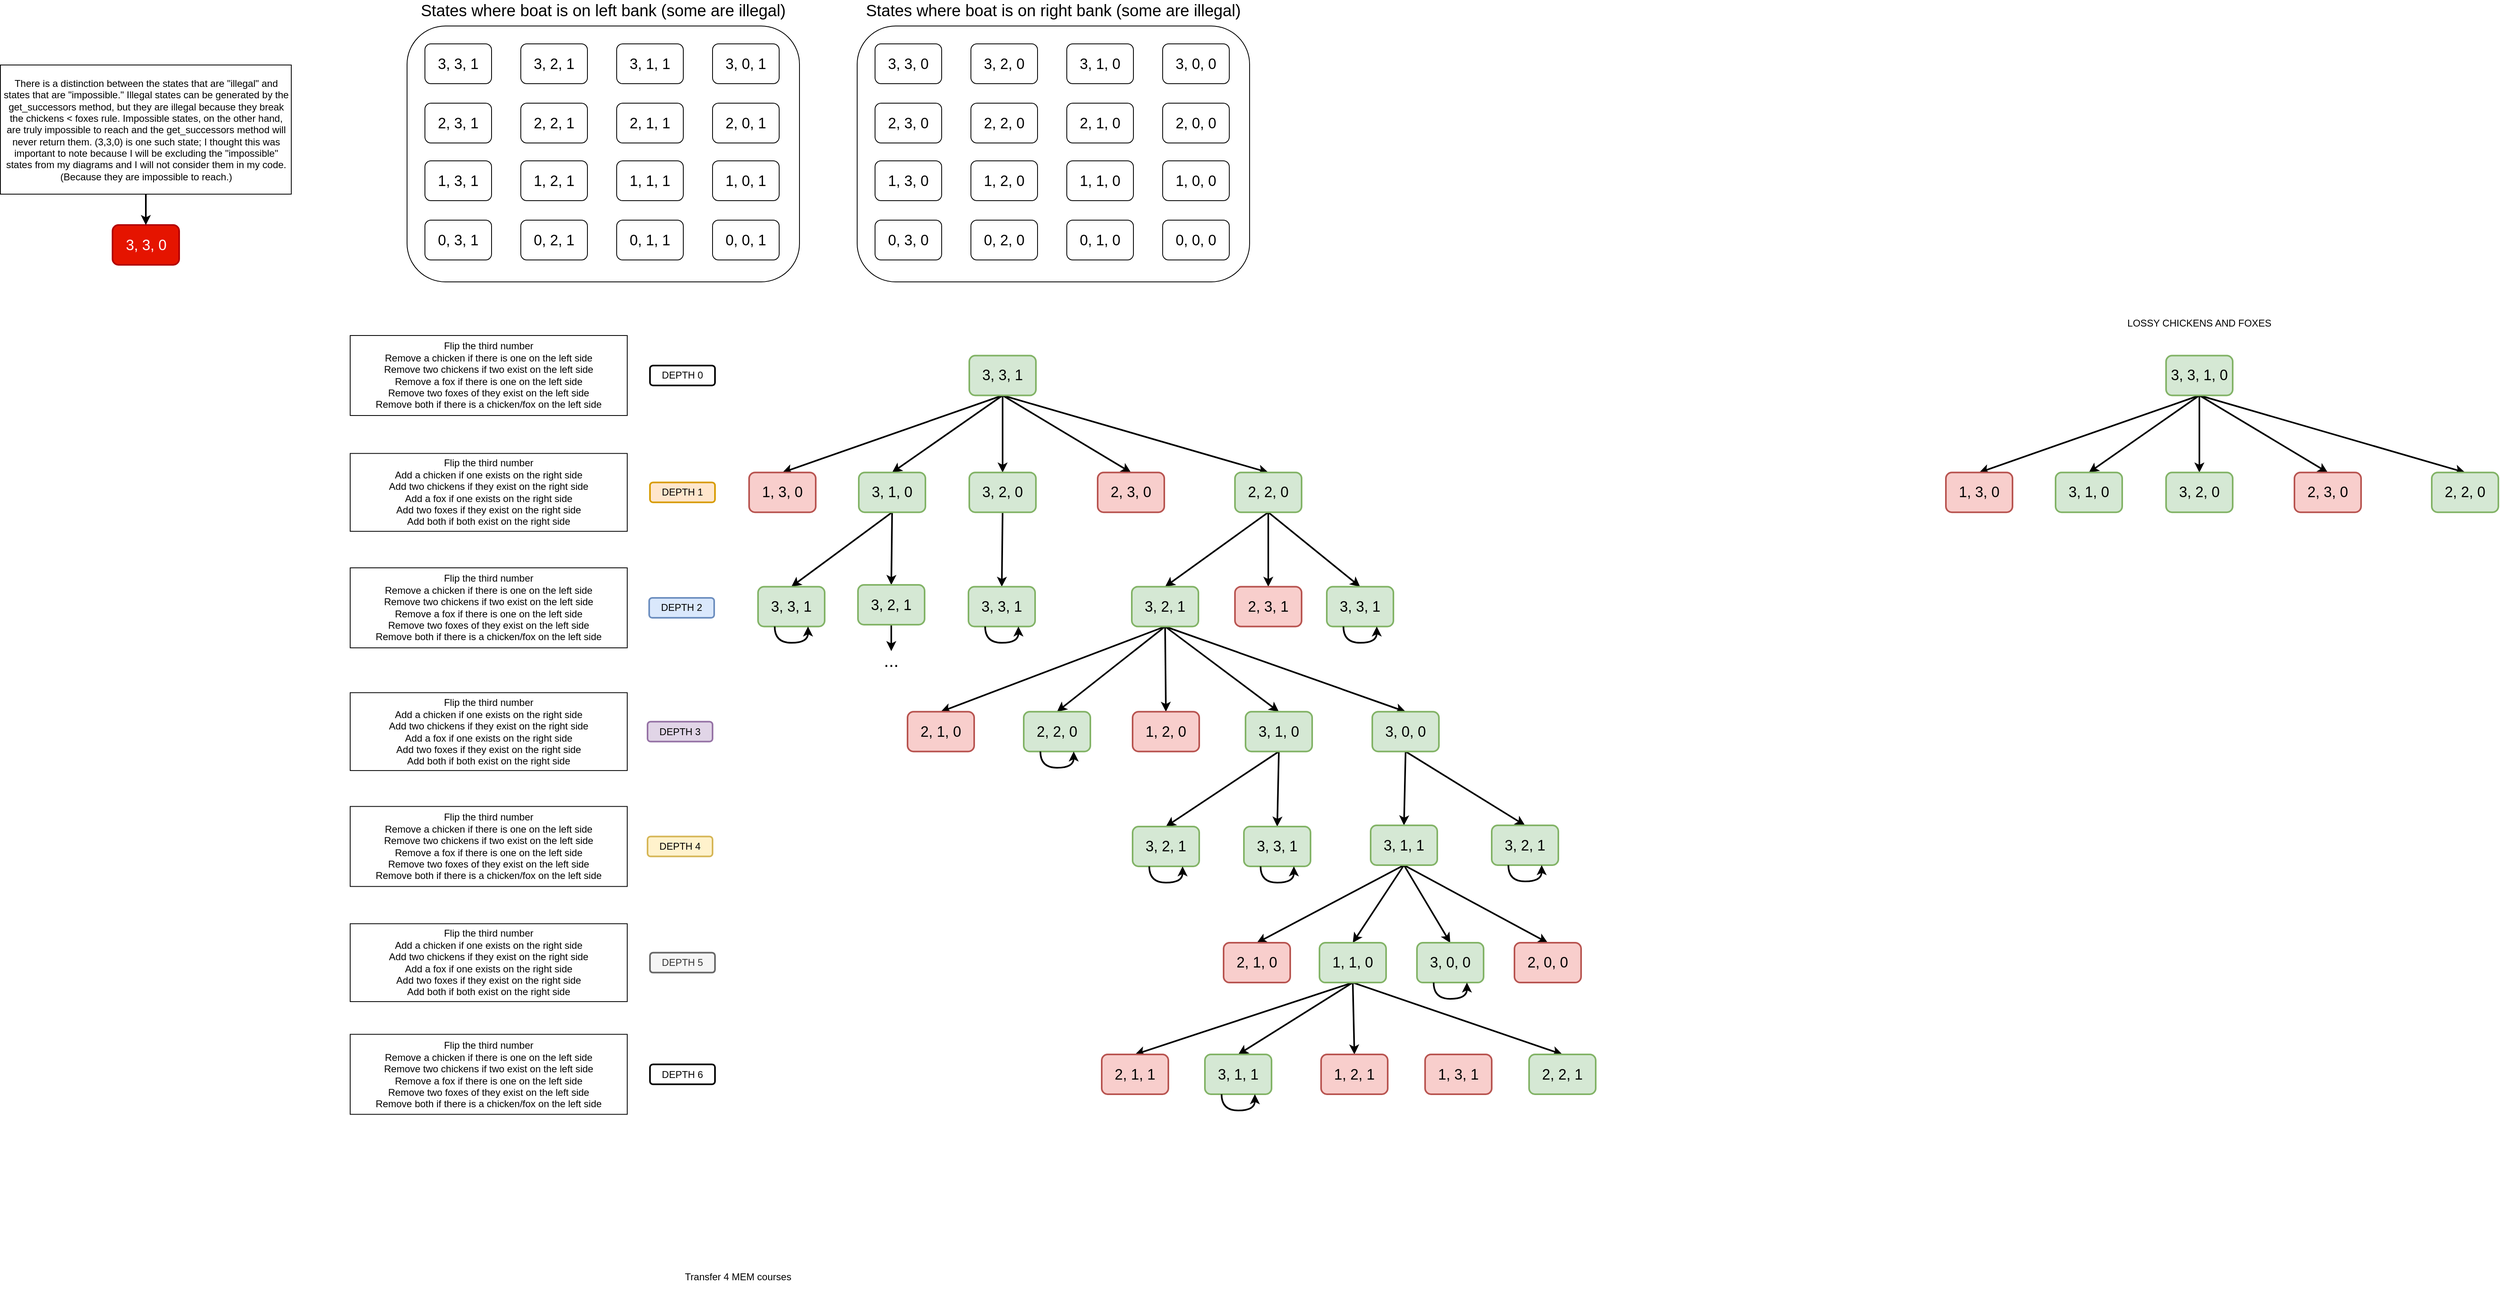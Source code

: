 <mxfile version="14.9.6" type="device" pages="3"><diagram id="nJK5X1Sszg_bnhHg7u3W" name="all_vertices"><mxGraphModel dx="965" dy="8" grid="0" gridSize="10" guides="1" tooltips="1" connect="1" arrows="1" fold="1" page="0" pageScale="1" pageWidth="850" pageHeight="1100" math="0" shadow="0"><root><mxCell id="0"/><mxCell id="1" parent="0"/><mxCell id="VCcTrK-cu0kdhdaBgV6F-11" value="" style="rounded=1;whiteSpace=wrap;html=1;fillColor=none;" vertex="1" parent="1"><mxGeometry x="193" y="590" width="483" height="315" as="geometry"/></mxCell><mxCell id="VCcTrK-cu0kdhdaBgV6F-1" value="&lt;font style=&quot;font-size: 18px&quot;&gt;3, 3, 1&lt;/font&gt;" style="rounded=1;whiteSpace=wrap;html=1;" vertex="1" parent="1"><mxGeometry x="215" y="612" width="82" height="49" as="geometry"/></mxCell><mxCell id="VCcTrK-cu0kdhdaBgV6F-2" value="&lt;font style=&quot;font-size: 18px&quot;&gt;3, 2, 1&lt;/font&gt;" style="rounded=1;whiteSpace=wrap;html=1;" vertex="1" parent="1"><mxGeometry x="333" y="612" width="82" height="49" as="geometry"/></mxCell><mxCell id="VCcTrK-cu0kdhdaBgV6F-3" value="&lt;font style=&quot;font-size: 18px&quot;&gt;3, 1, 1&lt;/font&gt;" style="rounded=1;whiteSpace=wrap;html=1;" vertex="1" parent="1"><mxGeometry x="451" y="612" width="82" height="49" as="geometry"/></mxCell><mxCell id="VCcTrK-cu0kdhdaBgV6F-4" value="&lt;font style=&quot;font-size: 18px&quot;&gt;3, 0, 1&lt;/font&gt;" style="rounded=1;whiteSpace=wrap;html=1;" vertex="1" parent="1"><mxGeometry x="569" y="612" width="82" height="49" as="geometry"/></mxCell><mxCell id="VCcTrK-cu0kdhdaBgV6F-12" value="&lt;font style=&quot;font-size: 20px&quot;&gt;States where boat is on left bank (some are illegal)&lt;/font&gt;" style="text;html=1;strokeColor=none;fillColor=none;align=center;verticalAlign=middle;whiteSpace=wrap;rounded=0;" vertex="1" parent="1"><mxGeometry x="191" y="560" width="487" height="20" as="geometry"/></mxCell><mxCell id="nKM83fhB-j1d3AecDEzB-1" value="&lt;font style=&quot;font-size: 18px&quot;&gt;2, 3, 1&lt;/font&gt;" style="rounded=1;whiteSpace=wrap;html=1;" vertex="1" parent="1"><mxGeometry x="215" y="685" width="82" height="49" as="geometry"/></mxCell><mxCell id="nKM83fhB-j1d3AecDEzB-2" value="&lt;font style=&quot;font-size: 18px&quot;&gt;2, 2, 1&lt;/font&gt;" style="rounded=1;whiteSpace=wrap;html=1;" vertex="1" parent="1"><mxGeometry x="333" y="685" width="82" height="49" as="geometry"/></mxCell><mxCell id="nKM83fhB-j1d3AecDEzB-3" value="&lt;font style=&quot;font-size: 18px&quot;&gt;2, 1, 1&lt;/font&gt;" style="rounded=1;whiteSpace=wrap;html=1;" vertex="1" parent="1"><mxGeometry x="451" y="685" width="82" height="49" as="geometry"/></mxCell><mxCell id="nKM83fhB-j1d3AecDEzB-4" value="&lt;font style=&quot;font-size: 18px&quot;&gt;2, 0, 1&lt;/font&gt;" style="rounded=1;whiteSpace=wrap;html=1;" vertex="1" parent="1"><mxGeometry x="569" y="685" width="82" height="49" as="geometry"/></mxCell><mxCell id="nKM83fhB-j1d3AecDEzB-5" value="&lt;font style=&quot;font-size: 18px&quot;&gt;1, 3, 1&lt;/font&gt;" style="rounded=1;whiteSpace=wrap;html=1;" vertex="1" parent="1"><mxGeometry x="215" y="756" width="82" height="49" as="geometry"/></mxCell><mxCell id="nKM83fhB-j1d3AecDEzB-6" value="&lt;font style=&quot;font-size: 18px&quot;&gt;1, 2, 1&lt;/font&gt;" style="rounded=1;whiteSpace=wrap;html=1;" vertex="1" parent="1"><mxGeometry x="333" y="756" width="82" height="49" as="geometry"/></mxCell><mxCell id="nKM83fhB-j1d3AecDEzB-7" value="&lt;font style=&quot;font-size: 18px&quot;&gt;1, 1, 1&lt;/font&gt;" style="rounded=1;whiteSpace=wrap;html=1;" vertex="1" parent="1"><mxGeometry x="451" y="756" width="82" height="49" as="geometry"/></mxCell><mxCell id="nKM83fhB-j1d3AecDEzB-8" value="&lt;font style=&quot;font-size: 18px&quot;&gt;1, 0, 1&lt;/font&gt;" style="rounded=1;whiteSpace=wrap;html=1;" vertex="1" parent="1"><mxGeometry x="569" y="756" width="82" height="49" as="geometry"/></mxCell><mxCell id="nKM83fhB-j1d3AecDEzB-9" value="&lt;font style=&quot;font-size: 18px&quot;&gt;0, 3, 1&lt;/font&gt;" style="rounded=1;whiteSpace=wrap;html=1;" vertex="1" parent="1"><mxGeometry x="215" y="829" width="82" height="49" as="geometry"/></mxCell><mxCell id="nKM83fhB-j1d3AecDEzB-10" value="&lt;font style=&quot;font-size: 18px&quot;&gt;0, 2, 1&lt;/font&gt;" style="rounded=1;whiteSpace=wrap;html=1;" vertex="1" parent="1"><mxGeometry x="333" y="829" width="82" height="49" as="geometry"/></mxCell><mxCell id="nKM83fhB-j1d3AecDEzB-11" value="&lt;font style=&quot;font-size: 18px&quot;&gt;0, 1, 1&lt;/font&gt;" style="rounded=1;whiteSpace=wrap;html=1;" vertex="1" parent="1"><mxGeometry x="451" y="829" width="82" height="49" as="geometry"/></mxCell><mxCell id="nKM83fhB-j1d3AecDEzB-12" value="&lt;font style=&quot;font-size: 18px&quot;&gt;0, 0, 1&lt;/font&gt;" style="rounded=1;whiteSpace=wrap;html=1;" vertex="1" parent="1"><mxGeometry x="569" y="829" width="82" height="49" as="geometry"/></mxCell><mxCell id="nKM83fhB-j1d3AecDEzB-13" value="" style="rounded=1;whiteSpace=wrap;html=1;fillColor=none;" vertex="1" parent="1"><mxGeometry x="747" y="590" width="483" height="315" as="geometry"/></mxCell><mxCell id="nKM83fhB-j1d3AecDEzB-14" value="&lt;font style=&quot;font-size: 18px&quot;&gt;3, 3, 0&lt;/font&gt;" style="rounded=1;whiteSpace=wrap;html=1;" vertex="1" parent="1"><mxGeometry x="769" y="612" width="82" height="49" as="geometry"/></mxCell><mxCell id="nKM83fhB-j1d3AecDEzB-15" value="&lt;font style=&quot;font-size: 18px&quot;&gt;3, 2, 0&lt;/font&gt;" style="rounded=1;whiteSpace=wrap;html=1;" vertex="1" parent="1"><mxGeometry x="887" y="612" width="82" height="49" as="geometry"/></mxCell><mxCell id="nKM83fhB-j1d3AecDEzB-16" value="&lt;font style=&quot;font-size: 18px&quot;&gt;3, 1, 0&lt;/font&gt;" style="rounded=1;whiteSpace=wrap;html=1;" vertex="1" parent="1"><mxGeometry x="1005" y="612" width="82" height="49" as="geometry"/></mxCell><mxCell id="nKM83fhB-j1d3AecDEzB-17" value="&lt;font style=&quot;font-size: 18px&quot;&gt;3, 0, 0&lt;/font&gt;" style="rounded=1;whiteSpace=wrap;html=1;" vertex="1" parent="1"><mxGeometry x="1123" y="612" width="82" height="49" as="geometry"/></mxCell><mxCell id="nKM83fhB-j1d3AecDEzB-18" value="&lt;font style=&quot;font-size: 20px&quot;&gt;States where boat is on right bank (some are illegal)&lt;/font&gt;" style="text;html=1;strokeColor=none;fillColor=none;align=center;verticalAlign=middle;whiteSpace=wrap;rounded=0;" vertex="1" parent="1"><mxGeometry x="745" y="560" width="487" height="20" as="geometry"/></mxCell><mxCell id="nKM83fhB-j1d3AecDEzB-19" value="&lt;font style=&quot;font-size: 18px&quot;&gt;2, 3, 0&lt;/font&gt;" style="rounded=1;whiteSpace=wrap;html=1;" vertex="1" parent="1"><mxGeometry x="769" y="685" width="82" height="49" as="geometry"/></mxCell><mxCell id="nKM83fhB-j1d3AecDEzB-20" value="&lt;font style=&quot;font-size: 18px&quot;&gt;2, 2, 0&lt;/font&gt;" style="rounded=1;whiteSpace=wrap;html=1;" vertex="1" parent="1"><mxGeometry x="887" y="685" width="82" height="49" as="geometry"/></mxCell><mxCell id="nKM83fhB-j1d3AecDEzB-21" value="&lt;font style=&quot;font-size: 18px&quot;&gt;2, 1, 0&lt;/font&gt;" style="rounded=1;whiteSpace=wrap;html=1;" vertex="1" parent="1"><mxGeometry x="1005" y="685" width="82" height="49" as="geometry"/></mxCell><mxCell id="nKM83fhB-j1d3AecDEzB-22" value="&lt;font style=&quot;font-size: 18px&quot;&gt;2, 0, 0&lt;/font&gt;" style="rounded=1;whiteSpace=wrap;html=1;" vertex="1" parent="1"><mxGeometry x="1123" y="685" width="82" height="49" as="geometry"/></mxCell><mxCell id="nKM83fhB-j1d3AecDEzB-23" value="&lt;font style=&quot;font-size: 18px&quot;&gt;1, 3, 0&lt;/font&gt;" style="rounded=1;whiteSpace=wrap;html=1;" vertex="1" parent="1"><mxGeometry x="769" y="756" width="82" height="49" as="geometry"/></mxCell><mxCell id="nKM83fhB-j1d3AecDEzB-24" value="&lt;font style=&quot;font-size: 18px&quot;&gt;1, 2, 0&lt;/font&gt;" style="rounded=1;whiteSpace=wrap;html=1;" vertex="1" parent="1"><mxGeometry x="887" y="756" width="82" height="49" as="geometry"/></mxCell><mxCell id="nKM83fhB-j1d3AecDEzB-25" value="&lt;font style=&quot;font-size: 18px&quot;&gt;1, 1, 0&lt;/font&gt;" style="rounded=1;whiteSpace=wrap;html=1;" vertex="1" parent="1"><mxGeometry x="1005" y="756" width="82" height="49" as="geometry"/></mxCell><mxCell id="nKM83fhB-j1d3AecDEzB-26" value="&lt;font style=&quot;font-size: 18px&quot;&gt;1, 0, 0&lt;/font&gt;" style="rounded=1;whiteSpace=wrap;html=1;" vertex="1" parent="1"><mxGeometry x="1123" y="756" width="82" height="49" as="geometry"/></mxCell><mxCell id="nKM83fhB-j1d3AecDEzB-27" value="&lt;font style=&quot;font-size: 18px&quot;&gt;0, 3, 0&lt;/font&gt;" style="rounded=1;whiteSpace=wrap;html=1;" vertex="1" parent="1"><mxGeometry x="769" y="829" width="82" height="49" as="geometry"/></mxCell><mxCell id="nKM83fhB-j1d3AecDEzB-28" value="&lt;font style=&quot;font-size: 18px&quot;&gt;0, 2, 0&lt;/font&gt;" style="rounded=1;whiteSpace=wrap;html=1;" vertex="1" parent="1"><mxGeometry x="887" y="829" width="82" height="49" as="geometry"/></mxCell><mxCell id="nKM83fhB-j1d3AecDEzB-29" value="&lt;font style=&quot;font-size: 18px&quot;&gt;0, 1, 0&lt;/font&gt;" style="rounded=1;whiteSpace=wrap;html=1;" vertex="1" parent="1"><mxGeometry x="1005" y="829" width="82" height="49" as="geometry"/></mxCell><mxCell id="nKM83fhB-j1d3AecDEzB-30" value="&lt;font style=&quot;font-size: 18px&quot;&gt;0, 0, 0&lt;/font&gt;" style="rounded=1;whiteSpace=wrap;html=1;" vertex="1" parent="1"><mxGeometry x="1123" y="829" width="82" height="49" as="geometry"/></mxCell><mxCell id="xVLBVKWvQ_wbjacBzEJy-6" value="&lt;font style=&quot;font-size: 18px&quot;&gt;3, 3, 0&lt;/font&gt;" style="rounded=1;whiteSpace=wrap;html=1;fillColor=#e51400;strokeColor=#B20000;strokeWidth=2;fontColor=#ffffff;" vertex="1" parent="1"><mxGeometry x="-169.5" y="835" width="82" height="49" as="geometry"/></mxCell><mxCell id="iILhX8u_96C57YtkqmXY-77" style="edgeStyle=orthogonalEdgeStyle;curved=1;rounded=0;orthogonalLoop=1;jettySize=auto;html=1;exitX=0.5;exitY=1;exitDx=0;exitDy=0;strokeColor=#000000;strokeWidth=2;" edge="1" parent="1" source="xVLBVKWvQ_wbjacBzEJy-23" target="xVLBVKWvQ_wbjacBzEJy-6"><mxGeometry relative="1" as="geometry"/></mxCell><mxCell id="xVLBVKWvQ_wbjacBzEJy-23" value="There is a distinction between the states that are &quot;illegal&quot; and states that are &quot;impossible.&quot; Illegal states can be generated by the get_successors method, but they are illegal because they break the chickens &amp;lt; foxes rule. Impossible states, on the other hand, are truly impossible to reach and the get_successors method will never return them. (3,3,0) is one such state; I thought this was important to note because I will be excluding the &quot;impossible&quot; states from my diagrams and I will not consider them in my code. (Because they are impossible to reach.)" style="text;html=1;fillColor=none;align=center;verticalAlign=middle;whiteSpace=wrap;rounded=0;strokeColor=#000000;" vertex="1" parent="1"><mxGeometry x="-307.5" y="638" width="358" height="159" as="geometry"/></mxCell><mxCell id="xVLBVKWvQ_wbjacBzEJy-70" value="Transfer 4 MEM courses" style="text;html=1;strokeColor=none;fillColor=none;align=center;verticalAlign=middle;whiteSpace=wrap;rounded=0;" vertex="1" parent="1"><mxGeometry x="533" y="2099" width="135" height="62" as="geometry"/></mxCell><mxCell id="JKCvIWmo9LG8K6ohdIgU-4" style="edgeStyle=none;rounded=0;orthogonalLoop=1;jettySize=auto;html=1;exitX=0.5;exitY=1;exitDx=0;exitDy=0;entryX=0.5;entryY=0;entryDx=0;entryDy=0;strokeWidth=2;" edge="1" parent="1" source="JKCvIWmo9LG8K6ohdIgU-7" target="JKCvIWmo9LG8K6ohdIgU-9"><mxGeometry relative="1" as="geometry"/></mxCell><mxCell id="JKCvIWmo9LG8K6ohdIgU-5" style="edgeStyle=none;rounded=0;orthogonalLoop=1;jettySize=auto;html=1;exitX=0.5;exitY=1;exitDx=0;exitDy=0;entryX=0.5;entryY=0;entryDx=0;entryDy=0;strokeWidth=2;" edge="1" parent="1" source="JKCvIWmo9LG8K6ohdIgU-7" target="JKCvIWmo9LG8K6ohdIgU-10"><mxGeometry relative="1" as="geometry"/></mxCell><mxCell id="JKCvIWmo9LG8K6ohdIgU-6" style="edgeStyle=none;rounded=0;orthogonalLoop=1;jettySize=auto;html=1;exitX=0.5;exitY=1;exitDx=0;exitDy=0;entryX=0.5;entryY=0;entryDx=0;entryDy=0;strokeWidth=2;" edge="1" parent="1" source="JKCvIWmo9LG8K6ohdIgU-7" target="JKCvIWmo9LG8K6ohdIgU-11"><mxGeometry relative="1" as="geometry"/></mxCell><mxCell id="JKCvIWmo9LG8K6ohdIgU-53" style="edgeStyle=none;rounded=0;orthogonalLoop=1;jettySize=auto;html=1;exitX=0.5;exitY=1;exitDx=0;exitDy=0;entryX=0.5;entryY=0;entryDx=0;entryDy=0;strokeColor=#000000;strokeWidth=2;" edge="1" parent="1" source="JKCvIWmo9LG8K6ohdIgU-7" target="JKCvIWmo9LG8K6ohdIgU-51"><mxGeometry relative="1" as="geometry"/></mxCell><mxCell id="JKCvIWmo9LG8K6ohdIgU-55" style="edgeStyle=none;rounded=0;orthogonalLoop=1;jettySize=auto;html=1;exitX=0.5;exitY=1;exitDx=0;exitDy=0;entryX=0.5;entryY=0;entryDx=0;entryDy=0;strokeColor=#000000;strokeWidth=2;" edge="1" parent="1" source="JKCvIWmo9LG8K6ohdIgU-7" target="JKCvIWmo9LG8K6ohdIgU-54"><mxGeometry relative="1" as="geometry"/></mxCell><mxCell id="JKCvIWmo9LG8K6ohdIgU-7" value="&lt;font style=&quot;font-size: 18px&quot;&gt;3, 3, 1&lt;/font&gt;" style="rounded=1;whiteSpace=wrap;html=1;strokeWidth=2;fillColor=#d5e8d4;strokeColor=#82b366;" vertex="1" parent="1"><mxGeometry x="885" y="995.75" width="82" height="49" as="geometry"/></mxCell><mxCell id="JKCvIWmo9LG8K6ohdIgU-58" style="edgeStyle=none;rounded=0;orthogonalLoop=1;jettySize=auto;html=1;exitX=0.5;exitY=1;exitDx=0;exitDy=0;entryX=0.5;entryY=0;entryDx=0;entryDy=0;strokeColor=#000000;strokeWidth=2;" edge="1" parent="1" source="JKCvIWmo9LG8K6ohdIgU-9" target="JKCvIWmo9LG8K6ohdIgU-56"><mxGeometry relative="1" as="geometry"/></mxCell><mxCell id="JKCvIWmo9LG8K6ohdIgU-9" value="&lt;font style=&quot;font-size: 18px&quot;&gt;3, 2, 0&lt;/font&gt;" style="rounded=1;whiteSpace=wrap;html=1;fillColor=#d5e8d4;strokeColor=#82b366;strokeWidth=2;" vertex="1" parent="1"><mxGeometry x="885" y="1139.63" width="82" height="49" as="geometry"/></mxCell><mxCell id="JKCvIWmo9LG8K6ohdIgU-10" value="&lt;font style=&quot;font-size: 18px&quot;&gt;2, 3, 0&lt;/font&gt;" style="rounded=1;whiteSpace=wrap;html=1;fillColor=#f8cecc;strokeColor=#b85450;strokeWidth=2;" vertex="1" parent="1"><mxGeometry x="1043" y="1139.63" width="82" height="49" as="geometry"/></mxCell><mxCell id="iILhX8u_96C57YtkqmXY-5" style="edgeStyle=none;rounded=0;orthogonalLoop=1;jettySize=auto;html=1;exitX=0.5;exitY=1;exitDx=0;exitDy=0;entryX=0.5;entryY=0;entryDx=0;entryDy=0;strokeColor=#000000;strokeWidth=2;" edge="1" parent="1" source="JKCvIWmo9LG8K6ohdIgU-11" target="iILhX8u_96C57YtkqmXY-3"><mxGeometry relative="1" as="geometry"/></mxCell><mxCell id="iILhX8u_96C57YtkqmXY-6" style="edgeStyle=none;rounded=0;orthogonalLoop=1;jettySize=auto;html=1;exitX=0.5;exitY=1;exitDx=0;exitDy=0;entryX=0.5;entryY=0;entryDx=0;entryDy=0;strokeColor=#000000;strokeWidth=2;" edge="1" parent="1" source="JKCvIWmo9LG8K6ohdIgU-11" target="iILhX8u_96C57YtkqmXY-2"><mxGeometry relative="1" as="geometry"/></mxCell><mxCell id="iILhX8u_96C57YtkqmXY-7" style="edgeStyle=none;rounded=0;orthogonalLoop=1;jettySize=auto;html=1;exitX=0.5;exitY=1;exitDx=0;exitDy=0;entryX=0.5;entryY=0;entryDx=0;entryDy=0;strokeColor=#000000;strokeWidth=2;" edge="1" parent="1" source="JKCvIWmo9LG8K6ohdIgU-11" target="iILhX8u_96C57YtkqmXY-1"><mxGeometry relative="1" as="geometry"/></mxCell><mxCell id="JKCvIWmo9LG8K6ohdIgU-11" value="&lt;font style=&quot;font-size: 18px&quot;&gt;2, 2, 0&lt;/font&gt;" style="rounded=1;whiteSpace=wrap;html=1;fillColor=#d5e8d4;strokeColor=#82b366;strokeWidth=2;" vertex="1" parent="1"><mxGeometry x="1212" y="1139.63" width="82" height="49" as="geometry"/></mxCell><mxCell id="JKCvIWmo9LG8K6ohdIgU-13" value="DEPTH 1" style="rounded=1;whiteSpace=wrap;html=1;strokeWidth=2;fillColor=#ffe6cc;align=center;strokeColor=#d79b00;" vertex="1" parent="1"><mxGeometry x="492" y="1151.88" width="80" height="24.5" as="geometry"/></mxCell><mxCell id="JKCvIWmo9LG8K6ohdIgU-14" value="DEPTH 2" style="rounded=1;whiteSpace=wrap;html=1;strokeWidth=2;fillColor=#dae8fc;align=center;strokeColor=#6c8ebf;" vertex="1" parent="1"><mxGeometry x="491" y="1294" width="80" height="24.5" as="geometry"/></mxCell><mxCell id="JKCvIWmo9LG8K6ohdIgU-15" value="DEPTH 3" style="rounded=1;whiteSpace=wrap;html=1;strokeWidth=2;fillColor=#e1d5e7;align=center;strokeColor=#9673a6;" vertex="1" parent="1"><mxGeometry x="489" y="1446.37" width="80" height="24.5" as="geometry"/></mxCell><mxCell id="JKCvIWmo9LG8K6ohdIgU-25" value="Flip the third number&lt;br&gt;Add a chicken if one exists on the right side&lt;br&gt;Add two chickens if they exist on the right side&lt;br&gt;Add a fox if one exists on the right side&lt;br&gt;Add two foxes if they exist on the right side&lt;br&gt;Add both if both exist on the right side" style="text;html=1;fillColor=none;align=center;verticalAlign=middle;whiteSpace=wrap;rounded=0;strokeColor=#000000;" vertex="1" parent="1"><mxGeometry x="123" y="1116.19" width="341" height="95.87" as="geometry"/></mxCell><mxCell id="JKCvIWmo9LG8K6ohdIgU-29" value="Flip the third number&lt;br&gt;Remove a chicken if there is one on the left side&lt;br&gt;Remove two chickens if two exist on the left side&lt;br&gt;Remove a fox if there is one on the left side&lt;br&gt;Remove two foxes of they exist on the left side&lt;br&gt;Remove both if there is a chicken/fox on the left side" style="text;html=1;fillColor=none;align=center;verticalAlign=middle;whiteSpace=wrap;rounded=0;strokeColor=#000000;" vertex="1" parent="1"><mxGeometry x="123" y="971" width="341" height="98.5" as="geometry"/></mxCell><mxCell id="JKCvIWmo9LG8K6ohdIgU-30" value="DEPTH 0" style="rounded=1;whiteSpace=wrap;html=1;strokeWidth=2;align=center;" vertex="1" parent="1"><mxGeometry x="492" y="1008" width="80" height="24.5" as="geometry"/></mxCell><mxCell id="iILhX8u_96C57YtkqmXY-10" style="edgeStyle=none;rounded=0;orthogonalLoop=1;jettySize=auto;html=1;exitX=0.5;exitY=1;exitDx=0;exitDy=0;entryX=0.5;entryY=0;entryDx=0;entryDy=0;strokeColor=#000000;strokeWidth=2;" edge="1" parent="1" source="JKCvIWmo9LG8K6ohdIgU-51" target="iILhX8u_96C57YtkqmXY-8"><mxGeometry relative="1" as="geometry"/></mxCell><mxCell id="iILhX8u_96C57YtkqmXY-11" style="edgeStyle=none;rounded=0;orthogonalLoop=1;jettySize=auto;html=1;exitX=0.5;exitY=1;exitDx=0;exitDy=0;entryX=0.5;entryY=0;entryDx=0;entryDy=0;strokeColor=#000000;strokeWidth=2;" edge="1" parent="1" source="JKCvIWmo9LG8K6ohdIgU-51" target="iILhX8u_96C57YtkqmXY-9"><mxGeometry relative="1" as="geometry"/></mxCell><mxCell id="JKCvIWmo9LG8K6ohdIgU-51" value="&lt;font style=&quot;font-size: 18px&quot;&gt;3, 1, 0&lt;/font&gt;" style="rounded=1;whiteSpace=wrap;html=1;fillColor=#d5e8d4;strokeColor=#82b366;strokeWidth=2;" vertex="1" parent="1"><mxGeometry x="749" y="1139.63" width="82" height="49" as="geometry"/></mxCell><mxCell id="JKCvIWmo9LG8K6ohdIgU-54" value="&lt;font style=&quot;font-size: 18px&quot;&gt;1, 3, 0&lt;/font&gt;" style="rounded=1;whiteSpace=wrap;html=1;fillColor=#f8cecc;strokeColor=#b85450;strokeWidth=2;" vertex="1" parent="1"><mxGeometry x="614" y="1139.63" width="82" height="49" as="geometry"/></mxCell><mxCell id="JKCvIWmo9LG8K6ohdIgU-56" value="&lt;font style=&quot;font-size: 18px&quot;&gt;3, 3, 1&lt;/font&gt;" style="rounded=1;whiteSpace=wrap;html=1;strokeWidth=2;fillColor=#d5e8d4;strokeColor=#82b366;" vertex="1" parent="1"><mxGeometry x="884" y="1280.25" width="82" height="49" as="geometry"/></mxCell><mxCell id="JKCvIWmo9LG8K6ohdIgU-57" style="edgeStyle=orthogonalEdgeStyle;rounded=0;orthogonalLoop=1;jettySize=auto;html=1;exitX=0.25;exitY=1;exitDx=0;exitDy=0;entryX=0.75;entryY=1;entryDx=0;entryDy=0;strokeColor=#000000;strokeWidth=2;curved=1;" edge="1" parent="1" source="JKCvIWmo9LG8K6ohdIgU-56" target="JKCvIWmo9LG8K6ohdIgU-56"><mxGeometry relative="1" as="geometry"/></mxCell><mxCell id="JKCvIWmo9LG8K6ohdIgU-59" value="Flip the third number&lt;br&gt;Add a chicken if one exists on the right side&lt;br&gt;Add two chickens if they exist on the right side&lt;br&gt;Add a fox if one exists on the right side&lt;br&gt;Add two foxes if they exist on the right side&lt;br&gt;Add both if both exist on the right side" style="text;html=1;fillColor=none;align=center;verticalAlign=middle;whiteSpace=wrap;rounded=0;strokeColor=#000000;" vertex="1" parent="1"><mxGeometry x="123" y="1410.69" width="341" height="95.87" as="geometry"/></mxCell><mxCell id="JKCvIWmo9LG8K6ohdIgU-60" value="Flip the third number&lt;br&gt;Remove a chicken if there is one on the left side&lt;br&gt;Remove two chickens if two exist on the left side&lt;br&gt;Remove a fox if there is one on the left side&lt;br&gt;Remove two foxes of they exist on the left side&lt;br&gt;Remove both if there is a chicken/fox on the left side" style="text;html=1;fillColor=none;align=center;verticalAlign=middle;whiteSpace=wrap;rounded=0;strokeColor=#000000;" vertex="1" parent="1"><mxGeometry x="123" y="1257" width="341" height="98.5" as="geometry"/></mxCell><mxCell id="iILhX8u_96C57YtkqmXY-1" value="&lt;font style=&quot;font-size: 18px&quot;&gt;3, 3, 1&lt;/font&gt;" style="rounded=1;whiteSpace=wrap;html=1;fillColor=#d5e8d4;strokeColor=#82b366;strokeWidth=2;" vertex="1" parent="1"><mxGeometry x="1325" y="1280.25" width="82" height="49" as="geometry"/></mxCell><mxCell id="iILhX8u_96C57YtkqmXY-2" value="&lt;font style=&quot;font-size: 18px&quot;&gt;2, 3, 1&lt;/font&gt;" style="rounded=1;whiteSpace=wrap;html=1;fillColor=#f8cecc;strokeColor=#b85450;strokeWidth=2;" vertex="1" parent="1"><mxGeometry x="1212" y="1280.25" width="82" height="49" as="geometry"/></mxCell><mxCell id="iILhX8u_96C57YtkqmXY-27" style="edgeStyle=none;rounded=0;orthogonalLoop=1;jettySize=auto;html=1;exitX=0.5;exitY=1;exitDx=0;exitDy=0;entryX=0.5;entryY=0;entryDx=0;entryDy=0;strokeColor=#000000;strokeWidth=2;" edge="1" parent="1" source="iILhX8u_96C57YtkqmXY-3" target="iILhX8u_96C57YtkqmXY-16"><mxGeometry relative="1" as="geometry"/></mxCell><mxCell id="iILhX8u_96C57YtkqmXY-28" style="edgeStyle=none;rounded=0;orthogonalLoop=1;jettySize=auto;html=1;exitX=0.5;exitY=1;exitDx=0;exitDy=0;entryX=0.5;entryY=0;entryDx=0;entryDy=0;strokeColor=#000000;strokeWidth=2;" edge="1" parent="1" source="iILhX8u_96C57YtkqmXY-3" target="iILhX8u_96C57YtkqmXY-15"><mxGeometry relative="1" as="geometry"/></mxCell><mxCell id="iILhX8u_96C57YtkqmXY-29" style="edgeStyle=none;rounded=0;orthogonalLoop=1;jettySize=auto;html=1;exitX=0.5;exitY=1;exitDx=0;exitDy=0;entryX=0.5;entryY=0;entryDx=0;entryDy=0;strokeColor=#000000;strokeWidth=2;" edge="1" parent="1" source="iILhX8u_96C57YtkqmXY-3" target="iILhX8u_96C57YtkqmXY-14"><mxGeometry relative="1" as="geometry"/></mxCell><mxCell id="iILhX8u_96C57YtkqmXY-30" style="edgeStyle=none;rounded=0;orthogonalLoop=1;jettySize=auto;html=1;exitX=0.5;exitY=1;exitDx=0;exitDy=0;entryX=0.5;entryY=0;entryDx=0;entryDy=0;strokeColor=#000000;strokeWidth=2;" edge="1" parent="1" source="iILhX8u_96C57YtkqmXY-3" target="iILhX8u_96C57YtkqmXY-13"><mxGeometry relative="1" as="geometry"/></mxCell><mxCell id="iILhX8u_96C57YtkqmXY-31" style="edgeStyle=none;rounded=0;orthogonalLoop=1;jettySize=auto;html=1;exitX=0.5;exitY=1;exitDx=0;exitDy=0;entryX=0.5;entryY=0;entryDx=0;entryDy=0;strokeColor=#000000;strokeWidth=2;" edge="1" parent="1" source="iILhX8u_96C57YtkqmXY-3" target="iILhX8u_96C57YtkqmXY-17"><mxGeometry relative="1" as="geometry"/></mxCell><mxCell id="iILhX8u_96C57YtkqmXY-3" value="&lt;font style=&quot;font-size: 18px&quot;&gt;3, 2, 1&lt;/font&gt;" style="rounded=1;whiteSpace=wrap;html=1;fillColor=#d5e8d4;strokeColor=#82b366;strokeWidth=2;" vertex="1" parent="1"><mxGeometry x="1085" y="1280.25" width="82" height="49" as="geometry"/></mxCell><mxCell id="iILhX8u_96C57YtkqmXY-4" style="edgeStyle=orthogonalEdgeStyle;rounded=0;orthogonalLoop=1;jettySize=auto;html=1;exitX=0.25;exitY=1;exitDx=0;exitDy=0;entryX=0.75;entryY=1;entryDx=0;entryDy=0;strokeColor=#000000;strokeWidth=2;curved=1;" edge="1" parent="1" source="iILhX8u_96C57YtkqmXY-1" target="iILhX8u_96C57YtkqmXY-1"><mxGeometry relative="1" as="geometry"/></mxCell><mxCell id="iILhX8u_96C57YtkqmXY-19" style="edgeStyle=orthogonalEdgeStyle;curved=1;rounded=0;orthogonalLoop=1;jettySize=auto;html=1;exitX=0.5;exitY=1;exitDx=0;exitDy=0;strokeColor=#000000;strokeWidth=2;" edge="1" parent="1" source="iILhX8u_96C57YtkqmXY-8"><mxGeometry relative="1" as="geometry"><mxPoint x="789" y="1359.529" as="targetPoint"/></mxGeometry></mxCell><mxCell id="iILhX8u_96C57YtkqmXY-8" value="&lt;font style=&quot;font-size: 18px&quot;&gt;3, 2, 1&lt;/font&gt;" style="rounded=1;whiteSpace=wrap;html=1;fillColor=#d5e8d4;strokeColor=#82b366;strokeWidth=2;" vertex="1" parent="1"><mxGeometry x="748" y="1278" width="82" height="49" as="geometry"/></mxCell><mxCell id="iILhX8u_96C57YtkqmXY-9" value="&lt;font style=&quot;font-size: 18px&quot;&gt;3, 3, 1&lt;/font&gt;" style="rounded=1;whiteSpace=wrap;html=1;fillColor=#d5e8d4;strokeColor=#82b366;strokeWidth=2;" vertex="1" parent="1"><mxGeometry x="625" y="1280.25" width="82" height="49" as="geometry"/></mxCell><mxCell id="iILhX8u_96C57YtkqmXY-12" style="edgeStyle=orthogonalEdgeStyle;rounded=0;orthogonalLoop=1;jettySize=auto;html=1;exitX=0.25;exitY=1;exitDx=0;exitDy=0;entryX=0.75;entryY=1;entryDx=0;entryDy=0;strokeColor=#000000;strokeWidth=2;curved=1;" edge="1" parent="1" source="iILhX8u_96C57YtkqmXY-9" target="iILhX8u_96C57YtkqmXY-9"><mxGeometry relative="1" as="geometry"/></mxCell><mxCell id="iILhX8u_96C57YtkqmXY-13" value="&lt;font style=&quot;font-size: 18px&quot;&gt;2, 2, 0&lt;/font&gt;" style="rounded=1;whiteSpace=wrap;html=1;fillColor=#d5e8d4;strokeColor=#82b366;strokeWidth=2;" vertex="1" parent="1"><mxGeometry x="952" y="1434.12" width="82" height="49" as="geometry"/></mxCell><mxCell id="iILhX8u_96C57YtkqmXY-14" value="&lt;font style=&quot;font-size: 18px&quot;&gt;1, 2, 0&lt;/font&gt;" style="rounded=1;whiteSpace=wrap;html=1;fillColor=#f8cecc;strokeColor=#b85450;strokeWidth=2;" vertex="1" parent="1"><mxGeometry x="1086" y="1434.13" width="82" height="49" as="geometry"/></mxCell><mxCell id="iILhX8u_96C57YtkqmXY-23" style="rounded=0;orthogonalLoop=1;jettySize=auto;html=1;exitX=0.5;exitY=1;exitDx=0;exitDy=0;entryX=0.5;entryY=0;entryDx=0;entryDy=0;strokeColor=#000000;strokeWidth=2;" edge="1" parent="1" source="iILhX8u_96C57YtkqmXY-15" target="iILhX8u_96C57YtkqmXY-21"><mxGeometry relative="1" as="geometry"/></mxCell><mxCell id="iILhX8u_96C57YtkqmXY-24" style="rounded=0;orthogonalLoop=1;jettySize=auto;html=1;exitX=0.5;exitY=1;exitDx=0;exitDy=0;entryX=0.5;entryY=0;entryDx=0;entryDy=0;strokeColor=#000000;strokeWidth=2;" edge="1" parent="1" source="iILhX8u_96C57YtkqmXY-15" target="iILhX8u_96C57YtkqmXY-22"><mxGeometry relative="1" as="geometry"/></mxCell><mxCell id="iILhX8u_96C57YtkqmXY-15" value="&lt;font style=&quot;font-size: 18px&quot;&gt;3, 1, 0&lt;/font&gt;" style="rounded=1;whiteSpace=wrap;html=1;fillColor=#d5e8d4;strokeColor=#82b366;strokeWidth=2;" vertex="1" parent="1"><mxGeometry x="1225" y="1434.12" width="82" height="49" as="geometry"/></mxCell><mxCell id="iILhX8u_96C57YtkqmXY-33" style="edgeStyle=none;rounded=0;orthogonalLoop=1;jettySize=auto;html=1;exitX=0.5;exitY=1;exitDx=0;exitDy=0;entryX=0.5;entryY=0;entryDx=0;entryDy=0;strokeColor=#000000;strokeWidth=2;" edge="1" parent="1" source="iILhX8u_96C57YtkqmXY-16" target="iILhX8u_96C57YtkqmXY-32"><mxGeometry relative="1" as="geometry"/></mxCell><mxCell id="iILhX8u_96C57YtkqmXY-35" style="edgeStyle=none;rounded=0;orthogonalLoop=1;jettySize=auto;html=1;exitX=0.5;exitY=1;exitDx=0;exitDy=0;entryX=0.5;entryY=0;entryDx=0;entryDy=0;strokeColor=#000000;strokeWidth=2;" edge="1" parent="1" source="iILhX8u_96C57YtkqmXY-16" target="iILhX8u_96C57YtkqmXY-34"><mxGeometry relative="1" as="geometry"/></mxCell><mxCell id="iILhX8u_96C57YtkqmXY-16" value="&lt;font style=&quot;font-size: 18px&quot;&gt;3, 0, 0&lt;/font&gt;" style="rounded=1;whiteSpace=wrap;html=1;fillColor=#d5e8d4;strokeColor=#82b366;strokeWidth=2;" vertex="1" parent="1"><mxGeometry x="1381" y="1434.12" width="82" height="49" as="geometry"/></mxCell><mxCell id="iILhX8u_96C57YtkqmXY-17" value="&lt;font style=&quot;font-size: 18px&quot;&gt;2, 1, 0&lt;/font&gt;" style="rounded=1;whiteSpace=wrap;html=1;fillColor=#f8cecc;strokeColor=#b85450;strokeWidth=2;" vertex="1" parent="1"><mxGeometry x="809" y="1434.13" width="82" height="49" as="geometry"/></mxCell><mxCell id="iILhX8u_96C57YtkqmXY-18" style="edgeStyle=orthogonalEdgeStyle;curved=1;rounded=0;orthogonalLoop=1;jettySize=auto;html=1;exitX=0.25;exitY=1;exitDx=0;exitDy=0;entryX=0.75;entryY=1;entryDx=0;entryDy=0;strokeColor=#000000;strokeWidth=2;" edge="1" parent="1" source="iILhX8u_96C57YtkqmXY-13" target="iILhX8u_96C57YtkqmXY-13"><mxGeometry relative="1" as="geometry"/></mxCell><mxCell id="iILhX8u_96C57YtkqmXY-20" value="&lt;font style=&quot;font-size: 22px&quot;&gt;...&lt;/font&gt;" style="text;html=1;strokeColor=none;fillColor=none;align=center;verticalAlign=middle;whiteSpace=wrap;rounded=0;" vertex="1" parent="1"><mxGeometry x="769" y="1362" width="40" height="20" as="geometry"/></mxCell><mxCell id="iILhX8u_96C57YtkqmXY-21" value="&lt;font style=&quot;font-size: 18px&quot;&gt;3, 2, 1&lt;/font&gt;" style="rounded=1;whiteSpace=wrap;html=1;fillColor=#d5e8d4;strokeColor=#82b366;strokeWidth=2;" vertex="1" parent="1"><mxGeometry x="1086" y="1575.5" width="82" height="49" as="geometry"/></mxCell><mxCell id="iILhX8u_96C57YtkqmXY-22" value="&lt;font style=&quot;font-size: 18px&quot;&gt;3, 3, 1&lt;/font&gt;" style="rounded=1;whiteSpace=wrap;html=1;fillColor=#d5e8d4;strokeColor=#82b366;strokeWidth=2;" vertex="1" parent="1"><mxGeometry x="1223" y="1575.5" width="82" height="49" as="geometry"/></mxCell><mxCell id="iILhX8u_96C57YtkqmXY-25" style="edgeStyle=orthogonalEdgeStyle;curved=1;rounded=0;orthogonalLoop=1;jettySize=auto;html=1;exitX=0.25;exitY=1;exitDx=0;exitDy=0;entryX=0.75;entryY=1;entryDx=0;entryDy=0;strokeColor=#000000;strokeWidth=2;" edge="1" parent="1" source="iILhX8u_96C57YtkqmXY-21" target="iILhX8u_96C57YtkqmXY-21"><mxGeometry relative="1" as="geometry"/></mxCell><mxCell id="iILhX8u_96C57YtkqmXY-26" style="edgeStyle=orthogonalEdgeStyle;curved=1;rounded=0;orthogonalLoop=1;jettySize=auto;html=1;exitX=0.25;exitY=1;exitDx=0;exitDy=0;entryX=0.75;entryY=1;entryDx=0;entryDy=0;strokeColor=#000000;strokeWidth=2;" edge="1" parent="1" source="iILhX8u_96C57YtkqmXY-22" target="iILhX8u_96C57YtkqmXY-22"><mxGeometry relative="1" as="geometry"/></mxCell><mxCell id="iILhX8u_96C57YtkqmXY-41" style="edgeStyle=none;rounded=0;orthogonalLoop=1;jettySize=auto;html=1;exitX=0.5;exitY=1;exitDx=0;exitDy=0;entryX=0.5;entryY=0;entryDx=0;entryDy=0;strokeColor=#000000;strokeWidth=2;" edge="1" parent="1" source="iILhX8u_96C57YtkqmXY-32" target="iILhX8u_96C57YtkqmXY-37"><mxGeometry relative="1" as="geometry"/></mxCell><mxCell id="iILhX8u_96C57YtkqmXY-42" style="edgeStyle=none;rounded=0;orthogonalLoop=1;jettySize=auto;html=1;exitX=0.5;exitY=1;exitDx=0;exitDy=0;entryX=0.5;entryY=0;entryDx=0;entryDy=0;strokeColor=#000000;strokeWidth=2;" edge="1" parent="1" source="iILhX8u_96C57YtkqmXY-32" target="iILhX8u_96C57YtkqmXY-38"><mxGeometry relative="1" as="geometry"/></mxCell><mxCell id="iILhX8u_96C57YtkqmXY-43" style="edgeStyle=none;rounded=0;orthogonalLoop=1;jettySize=auto;html=1;exitX=0.5;exitY=1;exitDx=0;exitDy=0;entryX=0.5;entryY=0;entryDx=0;entryDy=0;strokeColor=#000000;strokeWidth=2;" edge="1" parent="1" source="iILhX8u_96C57YtkqmXY-32" target="iILhX8u_96C57YtkqmXY-39"><mxGeometry relative="1" as="geometry"/></mxCell><mxCell id="iILhX8u_96C57YtkqmXY-44" style="edgeStyle=none;rounded=0;orthogonalLoop=1;jettySize=auto;html=1;exitX=0.5;exitY=1;exitDx=0;exitDy=0;entryX=0.5;entryY=0;entryDx=0;entryDy=0;strokeColor=#000000;strokeWidth=2;" edge="1" parent="1" source="iILhX8u_96C57YtkqmXY-32" target="iILhX8u_96C57YtkqmXY-40"><mxGeometry relative="1" as="geometry"/></mxCell><mxCell id="iILhX8u_96C57YtkqmXY-32" value="&lt;font style=&quot;font-size: 18px&quot;&gt;3, 1, 1&lt;/font&gt;" style="rounded=1;whiteSpace=wrap;html=1;fillColor=#d5e8d4;strokeColor=#82b366;strokeWidth=2;" vertex="1" parent="1"><mxGeometry x="1379" y="1574" width="82" height="49" as="geometry"/></mxCell><mxCell id="iILhX8u_96C57YtkqmXY-34" value="&lt;font style=&quot;font-size: 18px&quot;&gt;3, 2, 1&lt;/font&gt;" style="rounded=1;whiteSpace=wrap;html=1;fillColor=#d5e8d4;strokeColor=#82b366;strokeWidth=2;" vertex="1" parent="1"><mxGeometry x="1528" y="1574" width="82" height="49" as="geometry"/></mxCell><mxCell id="iILhX8u_96C57YtkqmXY-36" style="edgeStyle=orthogonalEdgeStyle;rounded=0;orthogonalLoop=1;jettySize=auto;html=1;exitX=0.25;exitY=1;exitDx=0;exitDy=0;entryX=0.75;entryY=1;entryDx=0;entryDy=0;strokeColor=#000000;strokeWidth=2;curved=1;" edge="1" parent="1" source="iILhX8u_96C57YtkqmXY-34" target="iILhX8u_96C57YtkqmXY-34"><mxGeometry relative="1" as="geometry"/></mxCell><mxCell id="iILhX8u_96C57YtkqmXY-37" value="&lt;font style=&quot;font-size: 18px&quot;&gt;2, 1, 0&lt;/font&gt;" style="rounded=1;whiteSpace=wrap;html=1;fillColor=#f8cecc;strokeColor=#b85450;strokeWidth=2;" vertex="1" parent="1"><mxGeometry x="1198" y="1718.56" width="82" height="49" as="geometry"/></mxCell><mxCell id="iILhX8u_96C57YtkqmXY-49" style="rounded=0;orthogonalLoop=1;jettySize=auto;html=1;exitX=0.5;exitY=1;exitDx=0;exitDy=0;entryX=0.5;entryY=0;entryDx=0;entryDy=0;strokeColor=#000000;strokeWidth=2;" edge="1" parent="1" source="iILhX8u_96C57YtkqmXY-38" target="iILhX8u_96C57YtkqmXY-48"><mxGeometry relative="1" as="geometry"/></mxCell><mxCell id="iILhX8u_96C57YtkqmXY-51" style="edgeStyle=none;rounded=0;orthogonalLoop=1;jettySize=auto;html=1;exitX=0.5;exitY=1;exitDx=0;exitDy=0;entryX=0.5;entryY=0;entryDx=0;entryDy=0;strokeColor=#000000;strokeWidth=2;" edge="1" parent="1" source="iILhX8u_96C57YtkqmXY-38" target="iILhX8u_96C57YtkqmXY-50"><mxGeometry relative="1" as="geometry"/></mxCell><mxCell id="iILhX8u_96C57YtkqmXY-55" style="edgeStyle=none;rounded=0;orthogonalLoop=1;jettySize=auto;html=1;exitX=0.5;exitY=1;exitDx=0;exitDy=0;entryX=0.5;entryY=0;entryDx=0;entryDy=0;strokeColor=#000000;strokeWidth=2;" edge="1" parent="1" source="iILhX8u_96C57YtkqmXY-38" target="iILhX8u_96C57YtkqmXY-53"><mxGeometry relative="1" as="geometry"/></mxCell><mxCell id="iILhX8u_96C57YtkqmXY-58" style="edgeStyle=none;rounded=0;orthogonalLoop=1;jettySize=auto;html=1;exitX=0.5;exitY=1;exitDx=0;exitDy=0;entryX=0.5;entryY=0;entryDx=0;entryDy=0;strokeColor=#000000;strokeWidth=2;" edge="1" parent="1" source="iILhX8u_96C57YtkqmXY-38" target="iILhX8u_96C57YtkqmXY-57"><mxGeometry relative="1" as="geometry"/></mxCell><mxCell id="iILhX8u_96C57YtkqmXY-38" value="&lt;font style=&quot;font-size: 18px&quot;&gt;1, 1, 0&lt;/font&gt;" style="rounded=1;whiteSpace=wrap;html=1;fillColor=#d5e8d4;strokeColor=#82b366;strokeWidth=2;" vertex="1" parent="1"><mxGeometry x="1316" y="1718.56" width="82" height="49" as="geometry"/></mxCell><mxCell id="iILhX8u_96C57YtkqmXY-39" value="&lt;font style=&quot;font-size: 18px&quot;&gt;3, 0, 0&lt;/font&gt;" style="rounded=1;whiteSpace=wrap;html=1;fillColor=#d5e8d4;strokeColor=#82b366;strokeWidth=2;" vertex="1" parent="1"><mxGeometry x="1436" y="1718.56" width="82" height="49" as="geometry"/></mxCell><mxCell id="iILhX8u_96C57YtkqmXY-40" value="&lt;font style=&quot;font-size: 18px&quot;&gt;2, 0, 0&lt;/font&gt;" style="rounded=1;whiteSpace=wrap;html=1;fillColor=#f8cecc;strokeColor=#b85450;strokeWidth=2;" vertex="1" parent="1"><mxGeometry x="1556" y="1718.56" width="82" height="49" as="geometry"/></mxCell><mxCell id="iILhX8u_96C57YtkqmXY-45" value="Flip the third number&lt;br&gt;Add a chicken if one exists on the right side&lt;br&gt;Add two chickens if they exist on the right side&lt;br&gt;Add a fox if one exists on the right side&lt;br&gt;Add two foxes if they exist on the right side&lt;br&gt;Add both if both exist on the right side" style="text;html=1;fillColor=none;align=center;verticalAlign=middle;whiteSpace=wrap;rounded=0;strokeColor=#000000;" vertex="1" parent="1"><mxGeometry x="123" y="1695.12" width="341" height="95.87" as="geometry"/></mxCell><mxCell id="iILhX8u_96C57YtkqmXY-47" value="Flip the third number&lt;br&gt;Remove a chicken if there is one on the left side&lt;br&gt;Remove two chickens if two exist on the left side&lt;br&gt;Remove a fox if there is one on the left side&lt;br&gt;Remove two foxes of they exist on the left side&lt;br&gt;Remove both if there is a chicken/fox on the left side" style="text;html=1;fillColor=none;align=center;verticalAlign=middle;whiteSpace=wrap;rounded=0;strokeColor=#000000;" vertex="1" parent="1"><mxGeometry x="123" y="1550.75" width="341" height="98.5" as="geometry"/></mxCell><mxCell id="iILhX8u_96C57YtkqmXY-48" value="&lt;font style=&quot;font-size: 18px&quot;&gt;2, 1, 1&lt;/font&gt;" style="rounded=1;whiteSpace=wrap;html=1;fillColor=#f8cecc;strokeColor=#b85450;strokeWidth=2;" vertex="1" parent="1"><mxGeometry x="1048" y="1856.0" width="82" height="49" as="geometry"/></mxCell><mxCell id="iILhX8u_96C57YtkqmXY-50" value="&lt;font style=&quot;font-size: 18px&quot;&gt;3, 1, 1&lt;/font&gt;" style="rounded=1;whiteSpace=wrap;html=1;fillColor=#d5e8d4;strokeColor=#82b366;strokeWidth=2;" vertex="1" parent="1"><mxGeometry x="1175" y="1856" width="82" height="49" as="geometry"/></mxCell><mxCell id="iILhX8u_96C57YtkqmXY-52" style="edgeStyle=orthogonalEdgeStyle;rounded=0;orthogonalLoop=1;jettySize=auto;html=1;exitX=0.25;exitY=1;exitDx=0;exitDy=0;entryX=0.75;entryY=1;entryDx=0;entryDy=0;strokeColor=#000000;strokeWidth=2;curved=1;" edge="1" parent="1" source="iILhX8u_96C57YtkqmXY-50" target="iILhX8u_96C57YtkqmXY-50"><mxGeometry relative="1" as="geometry"/></mxCell><mxCell id="iILhX8u_96C57YtkqmXY-53" value="&lt;font style=&quot;font-size: 18px&quot;&gt;1, 2, 1&lt;/font&gt;" style="rounded=1;whiteSpace=wrap;html=1;fillColor=#f8cecc;strokeColor=#b85450;strokeWidth=2;" vertex="1" parent="1"><mxGeometry x="1318" y="1856.0" width="82" height="49" as="geometry"/></mxCell><mxCell id="iILhX8u_96C57YtkqmXY-56" value="&lt;font style=&quot;font-size: 18px&quot;&gt;1, 3, 1&lt;/font&gt;" style="rounded=1;whiteSpace=wrap;html=1;fillColor=#f8cecc;strokeColor=#b85450;strokeWidth=2;" vertex="1" parent="1"><mxGeometry x="1446" y="1856.0" width="82" height="49" as="geometry"/></mxCell><mxCell id="iILhX8u_96C57YtkqmXY-57" value="&lt;font style=&quot;font-size: 18px&quot;&gt;2, 2, 1&lt;/font&gt;" style="rounded=1;whiteSpace=wrap;html=1;fillColor=#d5e8d4;strokeColor=#82b366;strokeWidth=2;" vertex="1" parent="1"><mxGeometry x="1574" y="1856" width="82" height="49" as="geometry"/></mxCell><mxCell id="iILhX8u_96C57YtkqmXY-59" value="DEPTH 4" style="rounded=1;whiteSpace=wrap;html=1;strokeWidth=2;fillColor=#fff2cc;align=center;strokeColor=#d6b656;" vertex="1" parent="1"><mxGeometry x="489" y="1587.75" width="80" height="24.5" as="geometry"/></mxCell><mxCell id="iILhX8u_96C57YtkqmXY-60" value="DEPTH 5" style="rounded=1;whiteSpace=wrap;html=1;strokeWidth=2;fillColor=#f5f5f5;align=center;strokeColor=#666666;fontColor=#333333;" vertex="1" parent="1"><mxGeometry x="492" y="1730.81" width="80" height="24.5" as="geometry"/></mxCell><mxCell id="iILhX8u_96C57YtkqmXY-61" value="Flip the third number&lt;br&gt;Remove a chicken if there is one on the left side&lt;br&gt;Remove two chickens if two exist on the left side&lt;br&gt;Remove a fox if there is one on the left side&lt;br&gt;Remove two foxes of they exist on the left side&lt;br&gt;Remove both if there is a chicken/fox on the left side" style="text;html=1;fillColor=none;align=center;verticalAlign=middle;whiteSpace=wrap;rounded=0;strokeColor=#000000;" vertex="1" parent="1"><mxGeometry x="123" y="1831.25" width="341" height="98.5" as="geometry"/></mxCell><mxCell id="iILhX8u_96C57YtkqmXY-63" value="DEPTH 6" style="rounded=1;whiteSpace=wrap;html=1;strokeWidth=2;align=center;" vertex="1" parent="1"><mxGeometry x="492" y="1868.25" width="80" height="24.5" as="geometry"/></mxCell><mxCell id="iILhX8u_96C57YtkqmXY-64" style="edgeStyle=orthogonalEdgeStyle;curved=1;rounded=0;orthogonalLoop=1;jettySize=auto;html=1;exitX=0.25;exitY=1;exitDx=0;exitDy=0;entryX=0.75;entryY=1;entryDx=0;entryDy=0;strokeColor=#000000;strokeWidth=2;" edge="1" parent="1" source="iILhX8u_96C57YtkqmXY-39" target="iILhX8u_96C57YtkqmXY-39"><mxGeometry relative="1" as="geometry"/></mxCell><mxCell id="iILhX8u_96C57YtkqmXY-65" style="edgeStyle=none;rounded=0;orthogonalLoop=1;jettySize=auto;html=1;exitX=0.5;exitY=1;exitDx=0;exitDy=0;entryX=0.5;entryY=0;entryDx=0;entryDy=0;strokeWidth=2;" edge="1" parent="1" source="iILhX8u_96C57YtkqmXY-70" target="iILhX8u_96C57YtkqmXY-71"><mxGeometry relative="1" as="geometry"/></mxCell><mxCell id="iILhX8u_96C57YtkqmXY-66" style="edgeStyle=none;rounded=0;orthogonalLoop=1;jettySize=auto;html=1;exitX=0.5;exitY=1;exitDx=0;exitDy=0;entryX=0.5;entryY=0;entryDx=0;entryDy=0;strokeWidth=2;" edge="1" parent="1" source="iILhX8u_96C57YtkqmXY-70" target="iILhX8u_96C57YtkqmXY-72"><mxGeometry relative="1" as="geometry"/></mxCell><mxCell id="iILhX8u_96C57YtkqmXY-67" style="edgeStyle=none;rounded=0;orthogonalLoop=1;jettySize=auto;html=1;exitX=0.5;exitY=1;exitDx=0;exitDy=0;entryX=0.5;entryY=0;entryDx=0;entryDy=0;strokeWidth=2;" edge="1" parent="1" source="iILhX8u_96C57YtkqmXY-70" target="iILhX8u_96C57YtkqmXY-73"><mxGeometry relative="1" as="geometry"/></mxCell><mxCell id="iILhX8u_96C57YtkqmXY-68" style="edgeStyle=none;rounded=0;orthogonalLoop=1;jettySize=auto;html=1;exitX=0.5;exitY=1;exitDx=0;exitDy=0;entryX=0.5;entryY=0;entryDx=0;entryDy=0;strokeColor=#000000;strokeWidth=2;" edge="1" parent="1" source="iILhX8u_96C57YtkqmXY-70" target="iILhX8u_96C57YtkqmXY-74"><mxGeometry relative="1" as="geometry"/></mxCell><mxCell id="iILhX8u_96C57YtkqmXY-69" style="edgeStyle=none;rounded=0;orthogonalLoop=1;jettySize=auto;html=1;exitX=0.5;exitY=1;exitDx=0;exitDy=0;entryX=0.5;entryY=0;entryDx=0;entryDy=0;strokeColor=#000000;strokeWidth=2;" edge="1" parent="1" source="iILhX8u_96C57YtkqmXY-70" target="iILhX8u_96C57YtkqmXY-75"><mxGeometry relative="1" as="geometry"/></mxCell><mxCell id="iILhX8u_96C57YtkqmXY-70" value="&lt;font style=&quot;font-size: 18px&quot;&gt;3, 3, 1, 0&lt;/font&gt;" style="rounded=1;whiteSpace=wrap;html=1;strokeWidth=2;fillColor=#d5e8d4;strokeColor=#82b366;" vertex="1" parent="1"><mxGeometry x="2358" y="995.75" width="82" height="49" as="geometry"/></mxCell><mxCell id="iILhX8u_96C57YtkqmXY-71" value="&lt;font style=&quot;font-size: 18px&quot;&gt;3, 2, 0&lt;/font&gt;" style="rounded=1;whiteSpace=wrap;html=1;fillColor=#d5e8d4;strokeColor=#82b366;strokeWidth=2;" vertex="1" parent="1"><mxGeometry x="2358" y="1139.63" width="82" height="49" as="geometry"/></mxCell><mxCell id="iILhX8u_96C57YtkqmXY-72" value="&lt;font style=&quot;font-size: 18px&quot;&gt;2, 3, 0&lt;/font&gt;" style="rounded=1;whiteSpace=wrap;html=1;fillColor=#f8cecc;strokeColor=#b85450;strokeWidth=2;" vertex="1" parent="1"><mxGeometry x="2516" y="1139.63" width="82" height="49" as="geometry"/></mxCell><mxCell id="iILhX8u_96C57YtkqmXY-73" value="&lt;font style=&quot;font-size: 18px&quot;&gt;2, 2, 0&lt;/font&gt;" style="rounded=1;whiteSpace=wrap;html=1;fillColor=#d5e8d4;strokeColor=#82b366;strokeWidth=2;" vertex="1" parent="1"><mxGeometry x="2685" y="1139.63" width="82" height="49" as="geometry"/></mxCell><mxCell id="iILhX8u_96C57YtkqmXY-74" value="&lt;font style=&quot;font-size: 18px&quot;&gt;3, 1, 0&lt;/font&gt;" style="rounded=1;whiteSpace=wrap;html=1;fillColor=#d5e8d4;strokeColor=#82b366;strokeWidth=2;" vertex="1" parent="1"><mxGeometry x="2222" y="1139.63" width="82" height="49" as="geometry"/></mxCell><mxCell id="iILhX8u_96C57YtkqmXY-75" value="&lt;font style=&quot;font-size: 18px&quot;&gt;1, 3, 0&lt;/font&gt;" style="rounded=1;whiteSpace=wrap;html=1;fillColor=#f8cecc;strokeColor=#b85450;strokeWidth=2;" vertex="1" parent="1"><mxGeometry x="2087" y="1139.63" width="82" height="49" as="geometry"/></mxCell><mxCell id="iILhX8u_96C57YtkqmXY-76" value="LOSSY CHICKENS AND FOXES" style="text;html=1;strokeColor=none;fillColor=none;align=center;verticalAlign=middle;whiteSpace=wrap;rounded=0;" vertex="1" parent="1"><mxGeometry x="2275" y="946" width="248" height="20" as="geometry"/></mxCell></root></mxGraphModel></diagram><diagram id="CacT0BVkm1H_-_rktZVl" name="complete_graph"><mxGraphModel dx="1694" dy="423" grid="0" gridSize="10" guides="1" tooltips="1" connect="1" arrows="1" fold="1" page="0" pageScale="1" pageWidth="850" pageHeight="1100" math="0" shadow="0"><root><mxCell id="Bh7YoWuoiiWLOEMoSYsu-0"/><mxCell id="Bh7YoWuoiiWLOEMoSYsu-1" parent="Bh7YoWuoiiWLOEMoSYsu-0"/><mxCell id="tFuDP-S0fbwgEWw0Od_I-0" style="edgeStyle=none;rounded=0;orthogonalLoop=1;jettySize=auto;html=1;exitX=0.5;exitY=1;exitDx=0;exitDy=0;entryX=0.5;entryY=0;entryDx=0;entryDy=0;strokeWidth=2;" edge="1" parent="Bh7YoWuoiiWLOEMoSYsu-1" source="tFuDP-S0fbwgEWw0Od_I-5" target="tFuDP-S0fbwgEWw0Od_I-7"><mxGeometry relative="1" as="geometry"/></mxCell><mxCell id="tFuDP-S0fbwgEWw0Od_I-1" style="edgeStyle=none;rounded=0;orthogonalLoop=1;jettySize=auto;html=1;exitX=0.5;exitY=1;exitDx=0;exitDy=0;entryX=0.5;entryY=0;entryDx=0;entryDy=0;strokeWidth=2;" edge="1" parent="Bh7YoWuoiiWLOEMoSYsu-1" source="tFuDP-S0fbwgEWw0Od_I-5" target="tFuDP-S0fbwgEWw0Od_I-8"><mxGeometry relative="1" as="geometry"/></mxCell><mxCell id="tFuDP-S0fbwgEWw0Od_I-2" style="edgeStyle=none;rounded=0;orthogonalLoop=1;jettySize=auto;html=1;exitX=0.5;exitY=1;exitDx=0;exitDy=0;entryX=0.5;entryY=0;entryDx=0;entryDy=0;strokeWidth=2;" edge="1" parent="Bh7YoWuoiiWLOEMoSYsu-1" source="tFuDP-S0fbwgEWw0Od_I-5" target="tFuDP-S0fbwgEWw0Od_I-12"><mxGeometry relative="1" as="geometry"/></mxCell><mxCell id="tFuDP-S0fbwgEWw0Od_I-3" style="edgeStyle=none;rounded=0;orthogonalLoop=1;jettySize=auto;html=1;exitX=0.5;exitY=1;exitDx=0;exitDy=0;entryX=0.5;entryY=0;entryDx=0;entryDy=0;strokeColor=#000000;strokeWidth=2;" edge="1" parent="Bh7YoWuoiiWLOEMoSYsu-1" source="tFuDP-S0fbwgEWw0Od_I-5" target="tFuDP-S0fbwgEWw0Od_I-21"><mxGeometry relative="1" as="geometry"/></mxCell><mxCell id="tFuDP-S0fbwgEWw0Od_I-4" style="edgeStyle=none;rounded=0;orthogonalLoop=1;jettySize=auto;html=1;exitX=0.5;exitY=1;exitDx=0;exitDy=0;entryX=0.5;entryY=0;entryDx=0;entryDy=0;strokeColor=#000000;strokeWidth=2;" edge="1" parent="Bh7YoWuoiiWLOEMoSYsu-1" source="tFuDP-S0fbwgEWw0Od_I-5" target="tFuDP-S0fbwgEWw0Od_I-22"><mxGeometry relative="1" as="geometry"/></mxCell><mxCell id="tFuDP-S0fbwgEWw0Od_I-5" value="&lt;font style=&quot;font-size: 18px&quot;&gt;3, 3, 1&lt;/font&gt;" style="rounded=1;whiteSpace=wrap;html=1;strokeWidth=2;fillColor=#d5e8d4;strokeColor=#82b366;" vertex="1" parent="Bh7YoWuoiiWLOEMoSYsu-1"><mxGeometry x="885" y="995.75" width="82" height="49" as="geometry"/></mxCell><mxCell id="tFuDP-S0fbwgEWw0Od_I-6" style="edgeStyle=none;rounded=0;orthogonalLoop=1;jettySize=auto;html=1;exitX=0.5;exitY=1;exitDx=0;exitDy=0;entryX=0.5;entryY=0;entryDx=0;entryDy=0;strokeColor=#000000;strokeWidth=2;" edge="1" parent="Bh7YoWuoiiWLOEMoSYsu-1" source="tFuDP-S0fbwgEWw0Od_I-7" target="tFuDP-S0fbwgEWw0Od_I-23"><mxGeometry relative="1" as="geometry"/></mxCell><mxCell id="tFuDP-S0fbwgEWw0Od_I-7" value="&lt;font style=&quot;font-size: 18px&quot;&gt;3, 2, 0&lt;/font&gt;" style="rounded=1;whiteSpace=wrap;html=1;fillColor=#d5e8d4;strokeColor=#82b366;strokeWidth=2;" vertex="1" parent="Bh7YoWuoiiWLOEMoSYsu-1"><mxGeometry x="885" y="1139.63" width="82" height="49" as="geometry"/></mxCell><mxCell id="tFuDP-S0fbwgEWw0Od_I-8" value="&lt;font style=&quot;font-size: 18px&quot;&gt;2, 3, 0&lt;/font&gt;" style="rounded=1;whiteSpace=wrap;html=1;fillColor=#f8cecc;strokeColor=#b85450;strokeWidth=2;" vertex="1" parent="Bh7YoWuoiiWLOEMoSYsu-1"><mxGeometry x="1043" y="1139.63" width="82" height="49" as="geometry"/></mxCell><mxCell id="tFuDP-S0fbwgEWw0Od_I-9" style="edgeStyle=none;rounded=0;orthogonalLoop=1;jettySize=auto;html=1;exitX=0.5;exitY=1;exitDx=0;exitDy=0;entryX=0.5;entryY=0;entryDx=0;entryDy=0;strokeColor=#000000;strokeWidth=2;" edge="1" parent="Bh7YoWuoiiWLOEMoSYsu-1" source="tFuDP-S0fbwgEWw0Od_I-12" target="tFuDP-S0fbwgEWw0Od_I-34"><mxGeometry relative="1" as="geometry"/></mxCell><mxCell id="tFuDP-S0fbwgEWw0Od_I-10" style="edgeStyle=none;rounded=0;orthogonalLoop=1;jettySize=auto;html=1;exitX=0.5;exitY=1;exitDx=0;exitDy=0;entryX=0.5;entryY=0;entryDx=0;entryDy=0;strokeColor=#000000;strokeWidth=2;" edge="1" parent="Bh7YoWuoiiWLOEMoSYsu-1" source="tFuDP-S0fbwgEWw0Od_I-12" target="tFuDP-S0fbwgEWw0Od_I-28"><mxGeometry relative="1" as="geometry"/></mxCell><mxCell id="tFuDP-S0fbwgEWw0Od_I-11" style="edgeStyle=none;rounded=0;orthogonalLoop=1;jettySize=auto;html=1;exitX=0.5;exitY=1;exitDx=0;exitDy=0;entryX=0.5;entryY=0;entryDx=0;entryDy=0;strokeColor=#000000;strokeWidth=2;" edge="1" parent="Bh7YoWuoiiWLOEMoSYsu-1" source="tFuDP-S0fbwgEWw0Od_I-12" target="tFuDP-S0fbwgEWw0Od_I-27"><mxGeometry relative="1" as="geometry"/></mxCell><mxCell id="tFuDP-S0fbwgEWw0Od_I-12" value="&lt;font style=&quot;font-size: 18px&quot;&gt;2, 2, 0&lt;/font&gt;" style="rounded=1;whiteSpace=wrap;html=1;fillColor=#d5e8d4;strokeColor=#82b366;strokeWidth=2;" vertex="1" parent="Bh7YoWuoiiWLOEMoSYsu-1"><mxGeometry x="1212" y="1139.63" width="82" height="49" as="geometry"/></mxCell><mxCell id="tFuDP-S0fbwgEWw0Od_I-13" value="DEPTH 1" style="rounded=1;whiteSpace=wrap;html=1;strokeWidth=2;fillColor=#ffe6cc;align=center;strokeColor=#d79b00;" vertex="1" parent="Bh7YoWuoiiWLOEMoSYsu-1"><mxGeometry x="492" y="1151.88" width="80" height="24.5" as="geometry"/></mxCell><mxCell id="tFuDP-S0fbwgEWw0Od_I-14" value="DEPTH 2" style="rounded=1;whiteSpace=wrap;html=1;strokeWidth=2;fillColor=#dae8fc;align=center;strokeColor=#6c8ebf;" vertex="1" parent="Bh7YoWuoiiWLOEMoSYsu-1"><mxGeometry x="491" y="1294" width="80" height="24.5" as="geometry"/></mxCell><mxCell id="tFuDP-S0fbwgEWw0Od_I-15" value="DEPTH 3" style="rounded=1;whiteSpace=wrap;html=1;strokeWidth=2;fillColor=#e1d5e7;align=center;strokeColor=#9673a6;" vertex="1" parent="Bh7YoWuoiiWLOEMoSYsu-1"><mxGeometry x="489" y="1446.37" width="80" height="24.5" as="geometry"/></mxCell><mxCell id="tFuDP-S0fbwgEWw0Od_I-16" value="Flip the third number&lt;br&gt;Add a chicken if one exists on the right side&lt;br&gt;Add two chickens if they exist on the right side&lt;br&gt;Add a fox if one exists on the right side&lt;br&gt;Add two foxes if they exist on the right side&lt;br&gt;Add both if both exist on the right side" style="text;html=1;fillColor=none;align=center;verticalAlign=middle;whiteSpace=wrap;rounded=0;strokeColor=#000000;" vertex="1" parent="Bh7YoWuoiiWLOEMoSYsu-1"><mxGeometry x="123" y="1116.19" width="341" height="95.87" as="geometry"/></mxCell><mxCell id="tFuDP-S0fbwgEWw0Od_I-17" value="Flip the third number&lt;br&gt;Remove a chicken if there is one on the left side&lt;br&gt;Remove two chickens if two exist on the left side&lt;br&gt;Remove a fox if there is one on the left side&lt;br&gt;Remove two foxes of they exist on the left side&lt;br&gt;Remove both if there is a chicken/fox on the left side" style="text;html=1;fillColor=none;align=center;verticalAlign=middle;whiteSpace=wrap;rounded=0;strokeColor=#000000;" vertex="1" parent="Bh7YoWuoiiWLOEMoSYsu-1"><mxGeometry x="123" y="971" width="341" height="98.5" as="geometry"/></mxCell><mxCell id="tFuDP-S0fbwgEWw0Od_I-18" value="DEPTH 0" style="rounded=1;whiteSpace=wrap;html=1;strokeWidth=2;align=center;" vertex="1" parent="Bh7YoWuoiiWLOEMoSYsu-1"><mxGeometry x="492" y="1008" width="80" height="24.5" as="geometry"/></mxCell><mxCell id="tFuDP-S0fbwgEWw0Od_I-19" style="edgeStyle=none;rounded=0;orthogonalLoop=1;jettySize=auto;html=1;exitX=0.5;exitY=1;exitDx=0;exitDy=0;entryX=0.5;entryY=0;entryDx=0;entryDy=0;strokeColor=#000000;strokeWidth=2;" edge="1" parent="Bh7YoWuoiiWLOEMoSYsu-1" source="tFuDP-S0fbwgEWw0Od_I-21" target="tFuDP-S0fbwgEWw0Od_I-37"><mxGeometry relative="1" as="geometry"/></mxCell><mxCell id="tFuDP-S0fbwgEWw0Od_I-20" style="edgeStyle=none;rounded=0;orthogonalLoop=1;jettySize=auto;html=1;exitX=0.5;exitY=1;exitDx=0;exitDy=0;entryX=0.5;entryY=0;entryDx=0;entryDy=0;strokeColor=#000000;strokeWidth=2;" edge="1" parent="Bh7YoWuoiiWLOEMoSYsu-1" source="tFuDP-S0fbwgEWw0Od_I-21" target="tFuDP-S0fbwgEWw0Od_I-38"><mxGeometry relative="1" as="geometry"/></mxCell><mxCell id="tFuDP-S0fbwgEWw0Od_I-21" value="&lt;font style=&quot;font-size: 18px&quot;&gt;3, 1, 0&lt;/font&gt;" style="rounded=1;whiteSpace=wrap;html=1;fillColor=#d5e8d4;strokeColor=#82b366;strokeWidth=2;" vertex="1" parent="Bh7YoWuoiiWLOEMoSYsu-1"><mxGeometry x="749" y="1139.63" width="82" height="49" as="geometry"/></mxCell><mxCell id="tFuDP-S0fbwgEWw0Od_I-22" value="&lt;font style=&quot;font-size: 18px&quot;&gt;1, 3, 0&lt;/font&gt;" style="rounded=1;whiteSpace=wrap;html=1;fillColor=#f8cecc;strokeColor=#b85450;strokeWidth=2;" vertex="1" parent="Bh7YoWuoiiWLOEMoSYsu-1"><mxGeometry x="614" y="1139.63" width="82" height="49" as="geometry"/></mxCell><mxCell id="tFuDP-S0fbwgEWw0Od_I-23" value="&lt;font style=&quot;font-size: 18px&quot;&gt;3, 3, 1&lt;/font&gt;" style="rounded=1;whiteSpace=wrap;html=1;strokeWidth=2;fillColor=#d5e8d4;strokeColor=#82b366;" vertex="1" parent="Bh7YoWuoiiWLOEMoSYsu-1"><mxGeometry x="884" y="1280.25" width="82" height="49" as="geometry"/></mxCell><mxCell id="tFuDP-S0fbwgEWw0Od_I-24" style="edgeStyle=orthogonalEdgeStyle;rounded=0;orthogonalLoop=1;jettySize=auto;html=1;exitX=0.25;exitY=1;exitDx=0;exitDy=0;entryX=0.75;entryY=1;entryDx=0;entryDy=0;strokeColor=#000000;strokeWidth=2;curved=1;" edge="1" parent="Bh7YoWuoiiWLOEMoSYsu-1" source="tFuDP-S0fbwgEWw0Od_I-23" target="tFuDP-S0fbwgEWw0Od_I-23"><mxGeometry relative="1" as="geometry"/></mxCell><mxCell id="tFuDP-S0fbwgEWw0Od_I-25" value="Flip the third number&lt;br&gt;Add a chicken if one exists on the right side&lt;br&gt;Add two chickens if they exist on the right side&lt;br&gt;Add a fox if one exists on the right side&lt;br&gt;Add two foxes if they exist on the right side&lt;br&gt;Add both if both exist on the right side" style="text;html=1;fillColor=none;align=center;verticalAlign=middle;whiteSpace=wrap;rounded=0;strokeColor=#000000;" vertex="1" parent="Bh7YoWuoiiWLOEMoSYsu-1"><mxGeometry x="123" y="1410.69" width="341" height="95.87" as="geometry"/></mxCell><mxCell id="tFuDP-S0fbwgEWw0Od_I-26" value="Flip the third number&lt;br&gt;Remove a chicken if there is one on the left side&lt;br&gt;Remove two chickens if two exist on the left side&lt;br&gt;Remove a fox if there is one on the left side&lt;br&gt;Remove two foxes of they exist on the left side&lt;br&gt;Remove both if there is a chicken/fox on the left side" style="text;html=1;fillColor=none;align=center;verticalAlign=middle;whiteSpace=wrap;rounded=0;strokeColor=#000000;" vertex="1" parent="Bh7YoWuoiiWLOEMoSYsu-1"><mxGeometry x="123" y="1257" width="341" height="98.5" as="geometry"/></mxCell><mxCell id="tFuDP-S0fbwgEWw0Od_I-27" value="&lt;font style=&quot;font-size: 18px&quot;&gt;3, 3, 1&lt;/font&gt;" style="rounded=1;whiteSpace=wrap;html=1;fillColor=#d5e8d4;strokeColor=#82b366;strokeWidth=2;" vertex="1" parent="Bh7YoWuoiiWLOEMoSYsu-1"><mxGeometry x="1325" y="1280.25" width="82" height="49" as="geometry"/></mxCell><mxCell id="tFuDP-S0fbwgEWw0Od_I-28" value="&lt;font style=&quot;font-size: 18px&quot;&gt;2, 3, 1&lt;/font&gt;" style="rounded=1;whiteSpace=wrap;html=1;fillColor=#f8cecc;strokeColor=#b85450;strokeWidth=2;" vertex="1" parent="Bh7YoWuoiiWLOEMoSYsu-1"><mxGeometry x="1212" y="1280.25" width="82" height="49" as="geometry"/></mxCell><mxCell id="tFuDP-S0fbwgEWw0Od_I-29" style="edgeStyle=none;rounded=0;orthogonalLoop=1;jettySize=auto;html=1;exitX=0.5;exitY=1;exitDx=0;exitDy=0;entryX=0.5;entryY=0;entryDx=0;entryDy=0;strokeColor=#000000;strokeWidth=2;" edge="1" parent="Bh7YoWuoiiWLOEMoSYsu-1" source="tFuDP-S0fbwgEWw0Od_I-34" target="tFuDP-S0fbwgEWw0Od_I-47"><mxGeometry relative="1" as="geometry"/></mxCell><mxCell id="tFuDP-S0fbwgEWw0Od_I-30" style="edgeStyle=none;rounded=0;orthogonalLoop=1;jettySize=auto;html=1;exitX=0.5;exitY=1;exitDx=0;exitDy=0;entryX=0.5;entryY=0;entryDx=0;entryDy=0;strokeColor=#000000;strokeWidth=2;" edge="1" parent="Bh7YoWuoiiWLOEMoSYsu-1" source="tFuDP-S0fbwgEWw0Od_I-34" target="tFuDP-S0fbwgEWw0Od_I-44"><mxGeometry relative="1" as="geometry"/></mxCell><mxCell id="tFuDP-S0fbwgEWw0Od_I-31" style="edgeStyle=none;rounded=0;orthogonalLoop=1;jettySize=auto;html=1;exitX=0.5;exitY=1;exitDx=0;exitDy=0;entryX=0.5;entryY=0;entryDx=0;entryDy=0;strokeColor=#000000;strokeWidth=2;" edge="1" parent="Bh7YoWuoiiWLOEMoSYsu-1" source="tFuDP-S0fbwgEWw0Od_I-34" target="tFuDP-S0fbwgEWw0Od_I-41"><mxGeometry relative="1" as="geometry"/></mxCell><mxCell id="tFuDP-S0fbwgEWw0Od_I-32" style="edgeStyle=none;rounded=0;orthogonalLoop=1;jettySize=auto;html=1;exitX=0.5;exitY=1;exitDx=0;exitDy=0;entryX=0.5;entryY=0;entryDx=0;entryDy=0;strokeColor=#000000;strokeWidth=2;" edge="1" parent="Bh7YoWuoiiWLOEMoSYsu-1" source="tFuDP-S0fbwgEWw0Od_I-34" target="tFuDP-S0fbwgEWw0Od_I-40"><mxGeometry relative="1" as="geometry"/></mxCell><mxCell id="tFuDP-S0fbwgEWw0Od_I-33" style="edgeStyle=none;rounded=0;orthogonalLoop=1;jettySize=auto;html=1;exitX=0.5;exitY=1;exitDx=0;exitDy=0;entryX=0.5;entryY=0;entryDx=0;entryDy=0;strokeColor=#000000;strokeWidth=2;" edge="1" parent="Bh7YoWuoiiWLOEMoSYsu-1" source="tFuDP-S0fbwgEWw0Od_I-34" target="tFuDP-S0fbwgEWw0Od_I-48"><mxGeometry relative="1" as="geometry"/></mxCell><mxCell id="tFuDP-S0fbwgEWw0Od_I-34" value="&lt;font style=&quot;font-size: 18px&quot;&gt;3, 2, 1&lt;/font&gt;" style="rounded=1;whiteSpace=wrap;html=1;fillColor=#d5e8d4;strokeColor=#82b366;strokeWidth=2;" vertex="1" parent="Bh7YoWuoiiWLOEMoSYsu-1"><mxGeometry x="1085" y="1280.25" width="82" height="49" as="geometry"/></mxCell><mxCell id="tFuDP-S0fbwgEWw0Od_I-35" style="edgeStyle=orthogonalEdgeStyle;rounded=0;orthogonalLoop=1;jettySize=auto;html=1;exitX=0.25;exitY=1;exitDx=0;exitDy=0;entryX=0.75;entryY=1;entryDx=0;entryDy=0;strokeColor=#000000;strokeWidth=2;curved=1;" edge="1" parent="Bh7YoWuoiiWLOEMoSYsu-1" source="tFuDP-S0fbwgEWw0Od_I-27" target="tFuDP-S0fbwgEWw0Od_I-27"><mxGeometry relative="1" as="geometry"/></mxCell><mxCell id="tFuDP-S0fbwgEWw0Od_I-36" style="edgeStyle=orthogonalEdgeStyle;curved=1;rounded=0;orthogonalLoop=1;jettySize=auto;html=1;exitX=0.5;exitY=1;exitDx=0;exitDy=0;strokeColor=#000000;strokeWidth=2;" edge="1" parent="Bh7YoWuoiiWLOEMoSYsu-1" source="tFuDP-S0fbwgEWw0Od_I-37"><mxGeometry relative="1" as="geometry"><mxPoint x="789" y="1359.529" as="targetPoint"/></mxGeometry></mxCell><mxCell id="tFuDP-S0fbwgEWw0Od_I-37" value="&lt;font style=&quot;font-size: 18px&quot;&gt;3, 2, 1&lt;/font&gt;" style="rounded=1;whiteSpace=wrap;html=1;fillColor=#d5e8d4;strokeColor=#82b366;strokeWidth=2;" vertex="1" parent="Bh7YoWuoiiWLOEMoSYsu-1"><mxGeometry x="748" y="1278" width="82" height="49" as="geometry"/></mxCell><mxCell id="tFuDP-S0fbwgEWw0Od_I-38" value="&lt;font style=&quot;font-size: 18px&quot;&gt;3, 3, 1&lt;/font&gt;" style="rounded=1;whiteSpace=wrap;html=1;fillColor=#d5e8d4;strokeColor=#82b366;strokeWidth=2;" vertex="1" parent="Bh7YoWuoiiWLOEMoSYsu-1"><mxGeometry x="625" y="1280.25" width="82" height="49" as="geometry"/></mxCell><mxCell id="tFuDP-S0fbwgEWw0Od_I-39" style="edgeStyle=orthogonalEdgeStyle;rounded=0;orthogonalLoop=1;jettySize=auto;html=1;exitX=0.25;exitY=1;exitDx=0;exitDy=0;entryX=0.75;entryY=1;entryDx=0;entryDy=0;strokeColor=#000000;strokeWidth=2;curved=1;" edge="1" parent="Bh7YoWuoiiWLOEMoSYsu-1" source="tFuDP-S0fbwgEWw0Od_I-38" target="tFuDP-S0fbwgEWw0Od_I-38"><mxGeometry relative="1" as="geometry"/></mxCell><mxCell id="tFuDP-S0fbwgEWw0Od_I-40" value="&lt;font style=&quot;font-size: 18px&quot;&gt;2, 2, 0&lt;/font&gt;" style="rounded=1;whiteSpace=wrap;html=1;fillColor=#d5e8d4;strokeColor=#82b366;strokeWidth=2;" vertex="1" parent="Bh7YoWuoiiWLOEMoSYsu-1"><mxGeometry x="952" y="1434.12" width="82" height="49" as="geometry"/></mxCell><mxCell id="tFuDP-S0fbwgEWw0Od_I-41" value="&lt;font style=&quot;font-size: 18px&quot;&gt;1, 2, 0&lt;/font&gt;" style="rounded=1;whiteSpace=wrap;html=1;fillColor=#f8cecc;strokeColor=#b85450;strokeWidth=2;" vertex="1" parent="Bh7YoWuoiiWLOEMoSYsu-1"><mxGeometry x="1086" y="1434.13" width="82" height="49" as="geometry"/></mxCell><mxCell id="tFuDP-S0fbwgEWw0Od_I-42" style="rounded=0;orthogonalLoop=1;jettySize=auto;html=1;exitX=0.5;exitY=1;exitDx=0;exitDy=0;entryX=0.5;entryY=0;entryDx=0;entryDy=0;strokeColor=#000000;strokeWidth=2;" edge="1" parent="Bh7YoWuoiiWLOEMoSYsu-1" source="tFuDP-S0fbwgEWw0Od_I-44" target="tFuDP-S0fbwgEWw0Od_I-51"><mxGeometry relative="1" as="geometry"/></mxCell><mxCell id="tFuDP-S0fbwgEWw0Od_I-43" style="rounded=0;orthogonalLoop=1;jettySize=auto;html=1;exitX=0.5;exitY=1;exitDx=0;exitDy=0;entryX=0.5;entryY=0;entryDx=0;entryDy=0;strokeColor=#000000;strokeWidth=2;" edge="1" parent="Bh7YoWuoiiWLOEMoSYsu-1" source="tFuDP-S0fbwgEWw0Od_I-44" target="tFuDP-S0fbwgEWw0Od_I-52"><mxGeometry relative="1" as="geometry"/></mxCell><mxCell id="tFuDP-S0fbwgEWw0Od_I-44" value="&lt;font style=&quot;font-size: 18px&quot;&gt;3, 1, 0&lt;/font&gt;" style="rounded=1;whiteSpace=wrap;html=1;fillColor=#d5e8d4;strokeColor=#82b366;strokeWidth=2;" vertex="1" parent="Bh7YoWuoiiWLOEMoSYsu-1"><mxGeometry x="1225" y="1434.12" width="82" height="49" as="geometry"/></mxCell><mxCell id="tFuDP-S0fbwgEWw0Od_I-45" style="edgeStyle=none;rounded=0;orthogonalLoop=1;jettySize=auto;html=1;exitX=0.5;exitY=1;exitDx=0;exitDy=0;entryX=0.5;entryY=0;entryDx=0;entryDy=0;strokeColor=#000000;strokeWidth=2;" edge="1" parent="Bh7YoWuoiiWLOEMoSYsu-1" source="tFuDP-S0fbwgEWw0Od_I-47" target="tFuDP-S0fbwgEWw0Od_I-59"><mxGeometry relative="1" as="geometry"/></mxCell><mxCell id="tFuDP-S0fbwgEWw0Od_I-46" style="edgeStyle=none;rounded=0;orthogonalLoop=1;jettySize=auto;html=1;exitX=0.5;exitY=1;exitDx=0;exitDy=0;entryX=0.5;entryY=0;entryDx=0;entryDy=0;strokeColor=#000000;strokeWidth=2;" edge="1" parent="Bh7YoWuoiiWLOEMoSYsu-1" source="tFuDP-S0fbwgEWw0Od_I-47" target="tFuDP-S0fbwgEWw0Od_I-60"><mxGeometry relative="1" as="geometry"/></mxCell><mxCell id="tFuDP-S0fbwgEWw0Od_I-47" value="&lt;font style=&quot;font-size: 18px&quot;&gt;3, 0, 0&lt;/font&gt;" style="rounded=1;whiteSpace=wrap;html=1;fillColor=#d5e8d4;strokeColor=#82b366;strokeWidth=2;" vertex="1" parent="Bh7YoWuoiiWLOEMoSYsu-1"><mxGeometry x="1381" y="1434.12" width="82" height="49" as="geometry"/></mxCell><mxCell id="tFuDP-S0fbwgEWw0Od_I-48" value="&lt;font style=&quot;font-size: 18px&quot;&gt;2, 1, 0&lt;/font&gt;" style="rounded=1;whiteSpace=wrap;html=1;fillColor=#f8cecc;strokeColor=#b85450;strokeWidth=2;" vertex="1" parent="Bh7YoWuoiiWLOEMoSYsu-1"><mxGeometry x="809" y="1434.13" width="82" height="49" as="geometry"/></mxCell><mxCell id="tFuDP-S0fbwgEWw0Od_I-49" style="edgeStyle=orthogonalEdgeStyle;curved=1;rounded=0;orthogonalLoop=1;jettySize=auto;html=1;exitX=0.25;exitY=1;exitDx=0;exitDy=0;entryX=0.75;entryY=1;entryDx=0;entryDy=0;strokeColor=#000000;strokeWidth=2;" edge="1" parent="Bh7YoWuoiiWLOEMoSYsu-1" source="tFuDP-S0fbwgEWw0Od_I-40" target="tFuDP-S0fbwgEWw0Od_I-40"><mxGeometry relative="1" as="geometry"/></mxCell><mxCell id="tFuDP-S0fbwgEWw0Od_I-50" value="&lt;font style=&quot;font-size: 22px&quot;&gt;...&lt;/font&gt;" style="text;html=1;strokeColor=none;fillColor=none;align=center;verticalAlign=middle;whiteSpace=wrap;rounded=0;" vertex="1" parent="Bh7YoWuoiiWLOEMoSYsu-1"><mxGeometry x="769" y="1362" width="40" height="20" as="geometry"/></mxCell><mxCell id="tFuDP-S0fbwgEWw0Od_I-51" value="&lt;font style=&quot;font-size: 18px&quot;&gt;3, 2, 1&lt;/font&gt;" style="rounded=1;whiteSpace=wrap;html=1;fillColor=#d5e8d4;strokeColor=#82b366;strokeWidth=2;" vertex="1" parent="Bh7YoWuoiiWLOEMoSYsu-1"><mxGeometry x="1086" y="1575.5" width="82" height="49" as="geometry"/></mxCell><mxCell id="tFuDP-S0fbwgEWw0Od_I-52" value="&lt;font style=&quot;font-size: 18px&quot;&gt;3, 3, 1&lt;/font&gt;" style="rounded=1;whiteSpace=wrap;html=1;fillColor=#d5e8d4;strokeColor=#82b366;strokeWidth=2;" vertex="1" parent="Bh7YoWuoiiWLOEMoSYsu-1"><mxGeometry x="1223" y="1575.5" width="82" height="49" as="geometry"/></mxCell><mxCell id="tFuDP-S0fbwgEWw0Od_I-53" style="edgeStyle=orthogonalEdgeStyle;curved=1;rounded=0;orthogonalLoop=1;jettySize=auto;html=1;exitX=0.25;exitY=1;exitDx=0;exitDy=0;entryX=0.75;entryY=1;entryDx=0;entryDy=0;strokeColor=#000000;strokeWidth=2;" edge="1" parent="Bh7YoWuoiiWLOEMoSYsu-1" source="tFuDP-S0fbwgEWw0Od_I-51" target="tFuDP-S0fbwgEWw0Od_I-51"><mxGeometry relative="1" as="geometry"/></mxCell><mxCell id="tFuDP-S0fbwgEWw0Od_I-54" style="edgeStyle=orthogonalEdgeStyle;curved=1;rounded=0;orthogonalLoop=1;jettySize=auto;html=1;exitX=0.25;exitY=1;exitDx=0;exitDy=0;entryX=0.75;entryY=1;entryDx=0;entryDy=0;strokeColor=#000000;strokeWidth=2;" edge="1" parent="Bh7YoWuoiiWLOEMoSYsu-1" source="tFuDP-S0fbwgEWw0Od_I-52" target="tFuDP-S0fbwgEWw0Od_I-52"><mxGeometry relative="1" as="geometry"/></mxCell><mxCell id="tFuDP-S0fbwgEWw0Od_I-55" style="edgeStyle=none;rounded=0;orthogonalLoop=1;jettySize=auto;html=1;exitX=0.5;exitY=1;exitDx=0;exitDy=0;entryX=0.5;entryY=0;entryDx=0;entryDy=0;strokeColor=#000000;strokeWidth=2;" edge="1" parent="Bh7YoWuoiiWLOEMoSYsu-1" source="tFuDP-S0fbwgEWw0Od_I-59" target="tFuDP-S0fbwgEWw0Od_I-62"><mxGeometry relative="1" as="geometry"/></mxCell><mxCell id="tFuDP-S0fbwgEWw0Od_I-56" style="edgeStyle=none;rounded=0;orthogonalLoop=1;jettySize=auto;html=1;exitX=0.5;exitY=1;exitDx=0;exitDy=0;entryX=0.5;entryY=0;entryDx=0;entryDy=0;strokeColor=#000000;strokeWidth=2;" edge="1" parent="Bh7YoWuoiiWLOEMoSYsu-1" source="tFuDP-S0fbwgEWw0Od_I-59" target="tFuDP-S0fbwgEWw0Od_I-67"><mxGeometry relative="1" as="geometry"/></mxCell><mxCell id="tFuDP-S0fbwgEWw0Od_I-57" style="edgeStyle=none;rounded=0;orthogonalLoop=1;jettySize=auto;html=1;exitX=0.5;exitY=1;exitDx=0;exitDy=0;entryX=0.5;entryY=0;entryDx=0;entryDy=0;strokeColor=#000000;strokeWidth=2;" edge="1" parent="Bh7YoWuoiiWLOEMoSYsu-1" source="tFuDP-S0fbwgEWw0Od_I-59" target="tFuDP-S0fbwgEWw0Od_I-68"><mxGeometry relative="1" as="geometry"/></mxCell><mxCell id="tFuDP-S0fbwgEWw0Od_I-58" style="edgeStyle=none;rounded=0;orthogonalLoop=1;jettySize=auto;html=1;exitX=0.5;exitY=1;exitDx=0;exitDy=0;entryX=0.5;entryY=0;entryDx=0;entryDy=0;strokeColor=#000000;strokeWidth=2;" edge="1" parent="Bh7YoWuoiiWLOEMoSYsu-1" source="tFuDP-S0fbwgEWw0Od_I-59" target="tFuDP-S0fbwgEWw0Od_I-69"><mxGeometry relative="1" as="geometry"/></mxCell><mxCell id="tFuDP-S0fbwgEWw0Od_I-59" value="&lt;font style=&quot;font-size: 18px&quot;&gt;3, 1, 1&lt;/font&gt;" style="rounded=1;whiteSpace=wrap;html=1;fillColor=#d5e8d4;strokeColor=#82b366;strokeWidth=2;" vertex="1" parent="Bh7YoWuoiiWLOEMoSYsu-1"><mxGeometry x="1379" y="1574" width="82" height="49" as="geometry"/></mxCell><mxCell id="tFuDP-S0fbwgEWw0Od_I-60" value="&lt;font style=&quot;font-size: 18px&quot;&gt;3, 2, 1&lt;/font&gt;" style="rounded=1;whiteSpace=wrap;html=1;fillColor=#d5e8d4;strokeColor=#82b366;strokeWidth=2;" vertex="1" parent="Bh7YoWuoiiWLOEMoSYsu-1"><mxGeometry x="1528" y="1574" width="82" height="49" as="geometry"/></mxCell><mxCell id="tFuDP-S0fbwgEWw0Od_I-61" style="edgeStyle=orthogonalEdgeStyle;rounded=0;orthogonalLoop=1;jettySize=auto;html=1;exitX=0.25;exitY=1;exitDx=0;exitDy=0;entryX=0.75;entryY=1;entryDx=0;entryDy=0;strokeColor=#000000;strokeWidth=2;curved=1;" edge="1" parent="Bh7YoWuoiiWLOEMoSYsu-1" source="tFuDP-S0fbwgEWw0Od_I-60" target="tFuDP-S0fbwgEWw0Od_I-60"><mxGeometry relative="1" as="geometry"/></mxCell><mxCell id="tFuDP-S0fbwgEWw0Od_I-62" value="&lt;font style=&quot;font-size: 18px&quot;&gt;2, 1, 0&lt;/font&gt;" style="rounded=1;whiteSpace=wrap;html=1;fillColor=#f8cecc;strokeColor=#b85450;strokeWidth=2;" vertex="1" parent="Bh7YoWuoiiWLOEMoSYsu-1"><mxGeometry x="1198" y="1718.56" width="82" height="49" as="geometry"/></mxCell><mxCell id="tFuDP-S0fbwgEWw0Od_I-63" style="rounded=0;orthogonalLoop=1;jettySize=auto;html=1;exitX=0.5;exitY=1;exitDx=0;exitDy=0;entryX=0.5;entryY=0;entryDx=0;entryDy=0;strokeColor=#000000;strokeWidth=2;" edge="1" parent="Bh7YoWuoiiWLOEMoSYsu-1" source="tFuDP-S0fbwgEWw0Od_I-67" target="tFuDP-S0fbwgEWw0Od_I-72"><mxGeometry relative="1" as="geometry"/></mxCell><mxCell id="tFuDP-S0fbwgEWw0Od_I-64" style="edgeStyle=none;rounded=0;orthogonalLoop=1;jettySize=auto;html=1;exitX=0.5;exitY=1;exitDx=0;exitDy=0;entryX=0.5;entryY=0;entryDx=0;entryDy=0;strokeColor=#000000;strokeWidth=2;" edge="1" parent="Bh7YoWuoiiWLOEMoSYsu-1" source="tFuDP-S0fbwgEWw0Od_I-67" target="tFuDP-S0fbwgEWw0Od_I-73"><mxGeometry relative="1" as="geometry"/></mxCell><mxCell id="tFuDP-S0fbwgEWw0Od_I-65" style="edgeStyle=none;rounded=0;orthogonalLoop=1;jettySize=auto;html=1;exitX=0.5;exitY=1;exitDx=0;exitDy=0;entryX=0.5;entryY=0;entryDx=0;entryDy=0;strokeColor=#000000;strokeWidth=2;" edge="1" parent="Bh7YoWuoiiWLOEMoSYsu-1" source="tFuDP-S0fbwgEWw0Od_I-67" target="tFuDP-S0fbwgEWw0Od_I-75"><mxGeometry relative="1" as="geometry"/></mxCell><mxCell id="tFuDP-S0fbwgEWw0Od_I-66" style="edgeStyle=none;rounded=0;orthogonalLoop=1;jettySize=auto;html=1;exitX=0.5;exitY=1;exitDx=0;exitDy=0;entryX=0.5;entryY=0;entryDx=0;entryDy=0;strokeColor=#000000;strokeWidth=2;" edge="1" parent="Bh7YoWuoiiWLOEMoSYsu-1" source="tFuDP-S0fbwgEWw0Od_I-67" target="tFuDP-S0fbwgEWw0Od_I-77"><mxGeometry relative="1" as="geometry"/></mxCell><mxCell id="tFuDP-S0fbwgEWw0Od_I-67" value="&lt;font style=&quot;font-size: 18px&quot;&gt;1, 1, 0&lt;/font&gt;" style="rounded=1;whiteSpace=wrap;html=1;fillColor=#d5e8d4;strokeColor=#82b366;strokeWidth=2;" vertex="1" parent="Bh7YoWuoiiWLOEMoSYsu-1"><mxGeometry x="1316" y="1718.56" width="82" height="49" as="geometry"/></mxCell><mxCell id="tFuDP-S0fbwgEWw0Od_I-68" value="&lt;font style=&quot;font-size: 18px&quot;&gt;3, 0, 0&lt;/font&gt;" style="rounded=1;whiteSpace=wrap;html=1;fillColor=#d5e8d4;strokeColor=#82b366;strokeWidth=2;" vertex="1" parent="Bh7YoWuoiiWLOEMoSYsu-1"><mxGeometry x="1436" y="1718.56" width="82" height="49" as="geometry"/></mxCell><mxCell id="tFuDP-S0fbwgEWw0Od_I-69" value="&lt;font style=&quot;font-size: 18px&quot;&gt;2, 0, 0&lt;/font&gt;" style="rounded=1;whiteSpace=wrap;html=1;fillColor=#f8cecc;strokeColor=#b85450;strokeWidth=2;" vertex="1" parent="Bh7YoWuoiiWLOEMoSYsu-1"><mxGeometry x="1556" y="1718.56" width="82" height="49" as="geometry"/></mxCell><mxCell id="tFuDP-S0fbwgEWw0Od_I-70" value="Flip the third number&lt;br&gt;Add a chicken if one exists on the right side&lt;br&gt;Add two chickens if they exist on the right side&lt;br&gt;Add a fox if one exists on the right side&lt;br&gt;Add two foxes if they exist on the right side&lt;br&gt;Add both if both exist on the right side" style="text;html=1;fillColor=none;align=center;verticalAlign=middle;whiteSpace=wrap;rounded=0;strokeColor=#000000;" vertex="1" parent="Bh7YoWuoiiWLOEMoSYsu-1"><mxGeometry x="123" y="1695.12" width="341" height="95.87" as="geometry"/></mxCell><mxCell id="tFuDP-S0fbwgEWw0Od_I-71" value="Flip the third number&lt;br&gt;Remove a chicken if there is one on the left side&lt;br&gt;Remove two chickens if two exist on the left side&lt;br&gt;Remove a fox if there is one on the left side&lt;br&gt;Remove two foxes of they exist on the left side&lt;br&gt;Remove both if there is a chicken/fox on the left side" style="text;html=1;fillColor=none;align=center;verticalAlign=middle;whiteSpace=wrap;rounded=0;strokeColor=#000000;" vertex="1" parent="Bh7YoWuoiiWLOEMoSYsu-1"><mxGeometry x="123" y="1550.75" width="341" height="98.5" as="geometry"/></mxCell><mxCell id="tFuDP-S0fbwgEWw0Od_I-72" value="&lt;font style=&quot;font-size: 18px&quot;&gt;2, 1, 1&lt;/font&gt;" style="rounded=1;whiteSpace=wrap;html=1;fillColor=#f8cecc;strokeColor=#b85450;strokeWidth=2;" vertex="1" parent="Bh7YoWuoiiWLOEMoSYsu-1"><mxGeometry x="1048" y="1856.0" width="82" height="49" as="geometry"/></mxCell><mxCell id="tFuDP-S0fbwgEWw0Od_I-73" value="&lt;font style=&quot;font-size: 18px&quot;&gt;3, 1, 1&lt;/font&gt;" style="rounded=1;whiteSpace=wrap;html=1;fillColor=#d5e8d4;strokeColor=#82b366;strokeWidth=2;" vertex="1" parent="Bh7YoWuoiiWLOEMoSYsu-1"><mxGeometry x="1175" y="1856" width="82" height="49" as="geometry"/></mxCell><mxCell id="tFuDP-S0fbwgEWw0Od_I-74" style="edgeStyle=orthogonalEdgeStyle;rounded=0;orthogonalLoop=1;jettySize=auto;html=1;exitX=0.25;exitY=1;exitDx=0;exitDy=0;entryX=0.75;entryY=1;entryDx=0;entryDy=0;strokeColor=#000000;strokeWidth=2;curved=1;" edge="1" parent="Bh7YoWuoiiWLOEMoSYsu-1" source="tFuDP-S0fbwgEWw0Od_I-73" target="tFuDP-S0fbwgEWw0Od_I-73"><mxGeometry relative="1" as="geometry"/></mxCell><mxCell id="tFuDP-S0fbwgEWw0Od_I-75" value="&lt;font style=&quot;font-size: 18px&quot;&gt;1, 2, 1&lt;/font&gt;" style="rounded=1;whiteSpace=wrap;html=1;fillColor=#f8cecc;strokeColor=#b85450;strokeWidth=2;" vertex="1" parent="Bh7YoWuoiiWLOEMoSYsu-1"><mxGeometry x="1318" y="1856.0" width="82" height="49" as="geometry"/></mxCell><mxCell id="tFuDP-S0fbwgEWw0Od_I-76" value="&lt;font style=&quot;font-size: 18px&quot;&gt;1, 3, 1&lt;/font&gt;" style="rounded=1;whiteSpace=wrap;html=1;fillColor=#f8cecc;strokeColor=#b85450;strokeWidth=2;" vertex="1" parent="Bh7YoWuoiiWLOEMoSYsu-1"><mxGeometry x="1446" y="1856.0" width="82" height="49" as="geometry"/></mxCell><mxCell id="tFuDP-S0fbwgEWw0Od_I-77" value="&lt;font style=&quot;font-size: 18px&quot;&gt;2, 2, 1&lt;/font&gt;" style="rounded=1;whiteSpace=wrap;html=1;fillColor=#d5e8d4;strokeColor=#82b366;strokeWidth=2;" vertex="1" parent="Bh7YoWuoiiWLOEMoSYsu-1"><mxGeometry x="1574" y="1856" width="82" height="49" as="geometry"/></mxCell><mxCell id="tFuDP-S0fbwgEWw0Od_I-78" value="DEPTH 4" style="rounded=1;whiteSpace=wrap;html=1;strokeWidth=2;fillColor=#fff2cc;align=center;strokeColor=#d6b656;" vertex="1" parent="Bh7YoWuoiiWLOEMoSYsu-1"><mxGeometry x="489" y="1587.75" width="80" height="24.5" as="geometry"/></mxCell><mxCell id="tFuDP-S0fbwgEWw0Od_I-79" value="DEPTH 5" style="rounded=1;whiteSpace=wrap;html=1;strokeWidth=2;fillColor=#f5f5f5;align=center;strokeColor=#666666;fontColor=#333333;" vertex="1" parent="Bh7YoWuoiiWLOEMoSYsu-1"><mxGeometry x="492" y="1730.81" width="80" height="24.5" as="geometry"/></mxCell><mxCell id="tFuDP-S0fbwgEWw0Od_I-80" value="Flip the third number&lt;br&gt;Remove a chicken if there is one on the left side&lt;br&gt;Remove two chickens if two exist on the left side&lt;br&gt;Remove a fox if there is one on the left side&lt;br&gt;Remove two foxes of they exist on the left side&lt;br&gt;Remove both if there is a chicken/fox on the left side" style="text;html=1;fillColor=none;align=center;verticalAlign=middle;whiteSpace=wrap;rounded=0;strokeColor=#000000;" vertex="1" parent="Bh7YoWuoiiWLOEMoSYsu-1"><mxGeometry x="123" y="1831.25" width="341" height="98.5" as="geometry"/></mxCell><mxCell id="tFuDP-S0fbwgEWw0Od_I-81" value="DEPTH 6" style="rounded=1;whiteSpace=wrap;html=1;strokeWidth=2;align=center;" vertex="1" parent="Bh7YoWuoiiWLOEMoSYsu-1"><mxGeometry x="492" y="1868.25" width="80" height="24.5" as="geometry"/></mxCell><mxCell id="tFuDP-S0fbwgEWw0Od_I-82" style="edgeStyle=orthogonalEdgeStyle;curved=1;rounded=0;orthogonalLoop=1;jettySize=auto;html=1;exitX=0.25;exitY=1;exitDx=0;exitDy=0;entryX=0.75;entryY=1;entryDx=0;entryDy=0;strokeColor=#000000;strokeWidth=2;" edge="1" parent="Bh7YoWuoiiWLOEMoSYsu-1" source="tFuDP-S0fbwgEWw0Od_I-68" target="tFuDP-S0fbwgEWw0Od_I-68"><mxGeometry relative="1" as="geometry"/></mxCell><mxCell id="tFuDP-S0fbwgEWw0Od_I-83" value="&lt;font style=&quot;font-size: 16px&quot;&gt;Red states are illegal&lt;br&gt;Green states are legal&lt;br&gt;&lt;/font&gt;" style="text;html=1;strokeColor=none;fillColor=none;align=center;verticalAlign=middle;whiteSpace=wrap;rounded=0;" vertex="1" parent="Bh7YoWuoiiWLOEMoSYsu-1"><mxGeometry x="793" y="899" width="266" height="72" as="geometry"/></mxCell><mxCell id="tFuDP-S0fbwgEWw0Od_I-84" value="&lt;font&gt;&lt;font style=&quot;font-size: 24px&quot;&gt;Chickens and Foxes Graph&lt;/font&gt;&lt;br&gt;&lt;/font&gt;" style="text;html=1;strokeColor=none;fillColor=none;align=center;verticalAlign=middle;whiteSpace=wrap;rounded=0;" vertex="1" parent="Bh7YoWuoiiWLOEMoSYsu-1"><mxGeometry x="776.5" y="850" width="299" height="72" as="geometry"/></mxCell></root></mxGraphModel></diagram><diagram id="gNaEsvPu1ACnQhojsxqd" name="DFS_vs_BFS"><mxGraphModel dx="1395" dy="207" grid="0" gridSize="10" guides="1" tooltips="1" connect="1" arrows="1" fold="1" page="0" pageScale="1" pageWidth="850" pageHeight="1100" math="0" shadow="0"><root><mxCell id="IQtSJ_Qo0hsXF7kmBTaj-0"/><mxCell id="IQtSJ_Qo0hsXF7kmBTaj-1" parent="IQtSJ_Qo0hsXF7kmBTaj-0"/><mxCell id="RO9z2-LVx12vs7h749fI-2" style="edgeStyle=none;rounded=0;orthogonalLoop=1;jettySize=auto;html=1;exitX=0.5;exitY=1;exitDx=0;exitDy=0;entryX=0.5;entryY=0;entryDx=0;entryDy=0;strokeWidth=2;" edge="1" parent="IQtSJ_Qo0hsXF7kmBTaj-1" source="RO9z2-LVx12vs7h749fI-5" target="RO9z2-LVx12vs7h749fI-12"><mxGeometry relative="1" as="geometry"/></mxCell><mxCell id="RO9z2-LVx12vs7h749fI-69" style="rounded=0;orthogonalLoop=1;jettySize=auto;html=1;exitX=0.5;exitY=1;exitDx=0;exitDy=0;entryX=0.5;entryY=0;entryDx=0;entryDy=0;strokeColor=#000000;strokeWidth=2;" edge="1" parent="IQtSJ_Qo0hsXF7kmBTaj-1" source="RO9z2-LVx12vs7h749fI-5" target="RO9z2-LVx12vs7h749fI-26"><mxGeometry relative="1" as="geometry"/></mxCell><mxCell id="RO9z2-LVx12vs7h749fI-5" value="&lt;font style=&quot;font-size: 18px&quot;&gt;S&lt;/font&gt;" style="rounded=1;whiteSpace=wrap;html=1;strokeWidth=2;fillColor=#f5f5f5;strokeColor=#666666;fontColor=#333333;" vertex="1" parent="IQtSJ_Qo0hsXF7kmBTaj-1"><mxGeometry x="842" y="993" width="82" height="49" as="geometry"/></mxCell><mxCell id="RO9z2-LVx12vs7h749fI-12" value="&lt;font style=&quot;font-size: 18px&quot;&gt;2&lt;/font&gt;" style="rounded=1;whiteSpace=wrap;html=1;fillColor=#60a917;strokeColor=#2D7600;strokeWidth=2;fontColor=#ffffff;" vertex="1" parent="IQtSJ_Qo0hsXF7kmBTaj-1"><mxGeometry x="1039" y="1137" width="82" height="49" as="geometry"/></mxCell><mxCell id="RO9z2-LVx12vs7h749fI-21" style="edgeStyle=none;rounded=0;orthogonalLoop=1;jettySize=auto;html=1;exitX=0.5;exitY=1;exitDx=0;exitDy=0;entryX=0.5;entryY=0;entryDx=0;entryDy=0;strokeColor=#000000;strokeWidth=2;" edge="1" parent="IQtSJ_Qo0hsXF7kmBTaj-1" source="RO9z2-LVx12vs7h749fI-26" target="RO9z2-LVx12vs7h749fI-39"><mxGeometry relative="1" as="geometry"/></mxCell><mxCell id="RO9z2-LVx12vs7h749fI-22" style="edgeStyle=none;rounded=0;orthogonalLoop=1;jettySize=auto;html=1;exitX=0.5;exitY=1;exitDx=0;exitDy=0;entryX=0.5;entryY=0;entryDx=0;entryDy=0;strokeColor=#000000;strokeWidth=2;" edge="1" parent="IQtSJ_Qo0hsXF7kmBTaj-1" source="RO9z2-LVx12vs7h749fI-26" target="RO9z2-LVx12vs7h749fI-36"><mxGeometry relative="1" as="geometry"/></mxCell><mxCell id="RO9z2-LVx12vs7h749fI-23" style="edgeStyle=none;rounded=0;orthogonalLoop=1;jettySize=auto;html=1;exitX=0.5;exitY=1;exitDx=0;exitDy=0;entryX=0.5;entryY=0;entryDx=0;entryDy=0;strokeColor=#000000;strokeWidth=2;" edge="1" parent="IQtSJ_Qo0hsXF7kmBTaj-1" source="RO9z2-LVx12vs7h749fI-26" target="RO9z2-LVx12vs7h749fI-33"><mxGeometry relative="1" as="geometry"/></mxCell><mxCell id="RO9z2-LVx12vs7h749fI-24" style="edgeStyle=none;rounded=0;orthogonalLoop=1;jettySize=auto;html=1;exitX=0.5;exitY=1;exitDx=0;exitDy=0;entryX=0.5;entryY=0;entryDx=0;entryDy=0;strokeColor=#000000;strokeWidth=2;" edge="1" parent="IQtSJ_Qo0hsXF7kmBTaj-1" source="RO9z2-LVx12vs7h749fI-26" target="RO9z2-LVx12vs7h749fI-32"><mxGeometry relative="1" as="geometry"/></mxCell><mxCell id="RO9z2-LVx12vs7h749fI-25" style="edgeStyle=none;rounded=0;orthogonalLoop=1;jettySize=auto;html=1;exitX=0.5;exitY=1;exitDx=0;exitDy=0;entryX=0.5;entryY=0;entryDx=0;entryDy=0;strokeColor=#000000;strokeWidth=2;" edge="1" parent="IQtSJ_Qo0hsXF7kmBTaj-1" source="RO9z2-LVx12vs7h749fI-26" target="RO9z2-LVx12vs7h749fI-40"><mxGeometry relative="1" as="geometry"/></mxCell><mxCell id="RO9z2-LVx12vs7h749fI-26" value="&lt;span style=&quot;font-size: 18px&quot;&gt;1&lt;/span&gt;" style="rounded=1;whiteSpace=wrap;html=1;fillColor=#f5f5f5;strokeColor=#666666;strokeWidth=2;fontColor=#333333;" vertex="1" parent="IQtSJ_Qo0hsXF7kmBTaj-1"><mxGeometry x="641" y="1139.63" width="82" height="49" as="geometry"/></mxCell><mxCell id="RO9z2-LVx12vs7h749fI-32" value="&lt;font style=&quot;font-size: 18px&quot;&gt;4&lt;/font&gt;" style="rounded=1;whiteSpace=wrap;html=1;fillColor=#f5f5f5;strokeColor=#666666;strokeWidth=2;fontColor=#333333;" vertex="1" parent="IQtSJ_Qo0hsXF7kmBTaj-1"><mxGeometry x="508" y="1293.5" width="82" height="49" as="geometry"/></mxCell><mxCell id="RO9z2-LVx12vs7h749fI-33" value="&lt;font style=&quot;font-size: 18px&quot;&gt;5&lt;/font&gt;" style="rounded=1;whiteSpace=wrap;html=1;fillColor=#f5f5f5;strokeColor=#666666;strokeWidth=2;fontColor=#333333;" vertex="1" parent="IQtSJ_Qo0hsXF7kmBTaj-1"><mxGeometry x="642" y="1293.51" width="82" height="49" as="geometry"/></mxCell><mxCell id="RO9z2-LVx12vs7h749fI-34" style="rounded=0;orthogonalLoop=1;jettySize=auto;html=1;exitX=0.5;exitY=1;exitDx=0;exitDy=0;entryX=0.5;entryY=0;entryDx=0;entryDy=0;strokeColor=#000000;strokeWidth=2;" edge="1" parent="IQtSJ_Qo0hsXF7kmBTaj-1" source="RO9z2-LVx12vs7h749fI-36" target="RO9z2-LVx12vs7h749fI-43"><mxGeometry relative="1" as="geometry"/></mxCell><mxCell id="RO9z2-LVx12vs7h749fI-35" style="rounded=0;orthogonalLoop=1;jettySize=auto;html=1;exitX=0.5;exitY=1;exitDx=0;exitDy=0;entryX=0.5;entryY=0;entryDx=0;entryDy=0;strokeColor=#000000;strokeWidth=2;" edge="1" parent="IQtSJ_Qo0hsXF7kmBTaj-1" source="RO9z2-LVx12vs7h749fI-36" target="RO9z2-LVx12vs7h749fI-44"><mxGeometry relative="1" as="geometry"/></mxCell><mxCell id="RO9z2-LVx12vs7h749fI-36" value="&lt;font style=&quot;font-size: 18px&quot;&gt;6&lt;/font&gt;" style="rounded=1;whiteSpace=wrap;html=1;fillColor=#f5f5f5;strokeColor=#666666;strokeWidth=2;fontColor=#333333;" vertex="1" parent="IQtSJ_Qo0hsXF7kmBTaj-1"><mxGeometry x="781" y="1293.5" width="82" height="49" as="geometry"/></mxCell><mxCell id="RO9z2-LVx12vs7h749fI-37" style="edgeStyle=none;rounded=0;orthogonalLoop=1;jettySize=auto;html=1;exitX=0.5;exitY=1;exitDx=0;exitDy=0;entryX=0.5;entryY=0;entryDx=0;entryDy=0;strokeColor=#000000;strokeWidth=2;" edge="1" parent="IQtSJ_Qo0hsXF7kmBTaj-1" source="RO9z2-LVx12vs7h749fI-39" target="RO9z2-LVx12vs7h749fI-51"><mxGeometry relative="1" as="geometry"/></mxCell><mxCell id="RO9z2-LVx12vs7h749fI-38" style="edgeStyle=none;rounded=0;orthogonalLoop=1;jettySize=auto;html=1;exitX=0.5;exitY=1;exitDx=0;exitDy=0;entryX=0.5;entryY=0;entryDx=0;entryDy=0;strokeColor=#000000;strokeWidth=2;" edge="1" parent="IQtSJ_Qo0hsXF7kmBTaj-1" source="RO9z2-LVx12vs7h749fI-39" target="RO9z2-LVx12vs7h749fI-52"><mxGeometry relative="1" as="geometry"/></mxCell><mxCell id="RO9z2-LVx12vs7h749fI-39" value="&lt;font style=&quot;font-size: 18px&quot;&gt;7&lt;/font&gt;" style="rounded=1;whiteSpace=wrap;html=1;fillColor=#f5f5f5;strokeColor=#666666;strokeWidth=2;fontColor=#333333;" vertex="1" parent="IQtSJ_Qo0hsXF7kmBTaj-1"><mxGeometry x="937" y="1293.5" width="82" height="49" as="geometry"/></mxCell><mxCell id="RO9z2-LVx12vs7h749fI-40" value="&lt;font style=&quot;font-size: 18px&quot;&gt;3&lt;/font&gt;" style="rounded=1;whiteSpace=wrap;html=1;fillColor=#f5f5f5;strokeColor=#666666;strokeWidth=2;fontColor=#333333;" vertex="1" parent="IQtSJ_Qo0hsXF7kmBTaj-1"><mxGeometry x="365" y="1293.51" width="82" height="49" as="geometry"/></mxCell><mxCell id="RO9z2-LVx12vs7h749fI-41" style="edgeStyle=orthogonalEdgeStyle;curved=1;rounded=0;orthogonalLoop=1;jettySize=auto;html=1;exitX=0.25;exitY=1;exitDx=0;exitDy=0;entryX=0.75;entryY=1;entryDx=0;entryDy=0;strokeColor=#000000;strokeWidth=2;" edge="1" parent="IQtSJ_Qo0hsXF7kmBTaj-1" source="RO9z2-LVx12vs7h749fI-32" target="RO9z2-LVx12vs7h749fI-32"><mxGeometry relative="1" as="geometry"/></mxCell><mxCell id="RO9z2-LVx12vs7h749fI-43" value="&lt;font style=&quot;font-size: 18px&quot;&gt;8&lt;/font&gt;" style="rounded=1;whiteSpace=wrap;html=1;fillColor=#f5f5f5;strokeColor=#666666;strokeWidth=2;fontColor=#333333;" vertex="1" parent="IQtSJ_Qo0hsXF7kmBTaj-1"><mxGeometry x="642" y="1434.88" width="82" height="49" as="geometry"/></mxCell><mxCell id="RO9z2-LVx12vs7h749fI-44" value="&lt;font style=&quot;font-size: 18px&quot;&gt;9&lt;/font&gt;" style="rounded=1;whiteSpace=wrap;html=1;fillColor=#f5f5f5;strokeColor=#666666;strokeWidth=2;fontColor=#333333;" vertex="1" parent="IQtSJ_Qo0hsXF7kmBTaj-1"><mxGeometry x="779" y="1434.88" width="82" height="49" as="geometry"/></mxCell><mxCell id="RO9z2-LVx12vs7h749fI-45" style="edgeStyle=orthogonalEdgeStyle;curved=1;rounded=0;orthogonalLoop=1;jettySize=auto;html=1;exitX=0.25;exitY=1;exitDx=0;exitDy=0;entryX=0.75;entryY=1;entryDx=0;entryDy=0;strokeColor=#000000;strokeWidth=2;" edge="1" parent="IQtSJ_Qo0hsXF7kmBTaj-1" source="RO9z2-LVx12vs7h749fI-43" target="RO9z2-LVx12vs7h749fI-43"><mxGeometry relative="1" as="geometry"/></mxCell><mxCell id="RO9z2-LVx12vs7h749fI-46" style="edgeStyle=orthogonalEdgeStyle;curved=1;rounded=0;orthogonalLoop=1;jettySize=auto;html=1;exitX=0.25;exitY=1;exitDx=0;exitDy=0;entryX=0.75;entryY=1;entryDx=0;entryDy=0;strokeColor=#000000;strokeWidth=2;" edge="1" parent="IQtSJ_Qo0hsXF7kmBTaj-1" source="RO9z2-LVx12vs7h749fI-44" target="RO9z2-LVx12vs7h749fI-44"><mxGeometry relative="1" as="geometry"/></mxCell><mxCell id="RO9z2-LVx12vs7h749fI-47" style="edgeStyle=none;rounded=0;orthogonalLoop=1;jettySize=auto;html=1;exitX=0.5;exitY=1;exitDx=0;exitDy=0;entryX=0.5;entryY=0;entryDx=0;entryDy=0;strokeColor=#000000;strokeWidth=2;" edge="1" parent="IQtSJ_Qo0hsXF7kmBTaj-1" source="RO9z2-LVx12vs7h749fI-51" target="RO9z2-LVx12vs7h749fI-54"><mxGeometry relative="1" as="geometry"/></mxCell><mxCell id="RO9z2-LVx12vs7h749fI-48" style="edgeStyle=none;rounded=0;orthogonalLoop=1;jettySize=auto;html=1;exitX=0.5;exitY=1;exitDx=0;exitDy=0;entryX=0.5;entryY=0;entryDx=0;entryDy=0;strokeColor=#000000;strokeWidth=2;" edge="1" parent="IQtSJ_Qo0hsXF7kmBTaj-1" source="RO9z2-LVx12vs7h749fI-51" target="RO9z2-LVx12vs7h749fI-59"><mxGeometry relative="1" as="geometry"/></mxCell><mxCell id="RO9z2-LVx12vs7h749fI-49" style="edgeStyle=none;rounded=0;orthogonalLoop=1;jettySize=auto;html=1;exitX=0.5;exitY=1;exitDx=0;exitDy=0;entryX=0.5;entryY=0;entryDx=0;entryDy=0;strokeColor=#000000;strokeWidth=2;" edge="1" parent="IQtSJ_Qo0hsXF7kmBTaj-1" source="RO9z2-LVx12vs7h749fI-51" target="RO9z2-LVx12vs7h749fI-60"><mxGeometry relative="1" as="geometry"/></mxCell><mxCell id="RO9z2-LVx12vs7h749fI-50" style="edgeStyle=none;rounded=0;orthogonalLoop=1;jettySize=auto;html=1;exitX=0.5;exitY=1;exitDx=0;exitDy=0;entryX=0.5;entryY=0;entryDx=0;entryDy=0;strokeColor=#000000;strokeWidth=2;" edge="1" parent="IQtSJ_Qo0hsXF7kmBTaj-1" source="RO9z2-LVx12vs7h749fI-51" target="RO9z2-LVx12vs7h749fI-61"><mxGeometry relative="1" as="geometry"/></mxCell><mxCell id="RO9z2-LVx12vs7h749fI-51" value="&lt;font style=&quot;font-size: 18px&quot;&gt;10&lt;/font&gt;" style="rounded=1;whiteSpace=wrap;html=1;fillColor=#f5f5f5;strokeColor=#666666;strokeWidth=2;fontColor=#333333;" vertex="1" parent="IQtSJ_Qo0hsXF7kmBTaj-1"><mxGeometry x="935" y="1433.38" width="82" height="49" as="geometry"/></mxCell><mxCell id="RO9z2-LVx12vs7h749fI-52" value="&lt;font style=&quot;font-size: 18px&quot;&gt;11&lt;/font&gt;" style="rounded=1;whiteSpace=wrap;html=1;fillColor=#f5f5f5;strokeColor=#666666;strokeWidth=2;fontColor=#333333;" vertex="1" parent="IQtSJ_Qo0hsXF7kmBTaj-1"><mxGeometry x="1084" y="1433.38" width="82" height="49" as="geometry"/></mxCell><mxCell id="RO9z2-LVx12vs7h749fI-53" style="edgeStyle=orthogonalEdgeStyle;rounded=0;orthogonalLoop=1;jettySize=auto;html=1;exitX=0.25;exitY=1;exitDx=0;exitDy=0;entryX=0.75;entryY=1;entryDx=0;entryDy=0;strokeColor=#000000;strokeWidth=2;curved=1;" edge="1" parent="IQtSJ_Qo0hsXF7kmBTaj-1" source="RO9z2-LVx12vs7h749fI-52" target="RO9z2-LVx12vs7h749fI-52"><mxGeometry relative="1" as="geometry"/></mxCell><mxCell id="RO9z2-LVx12vs7h749fI-54" value="&lt;font style=&quot;font-size: 18px&quot;&gt;12&lt;/font&gt;" style="rounded=1;whiteSpace=wrap;html=1;fillColor=#f5f5f5;strokeColor=#666666;strokeWidth=2;fontColor=#333333;" vertex="1" parent="IQtSJ_Qo0hsXF7kmBTaj-1"><mxGeometry x="754" y="1577.94" width="82" height="49" as="geometry"/></mxCell><mxCell id="RO9z2-LVx12vs7h749fI-55" style="rounded=0;orthogonalLoop=1;jettySize=auto;html=1;exitX=0.5;exitY=1;exitDx=0;exitDy=0;entryX=0.5;entryY=0;entryDx=0;entryDy=0;strokeColor=#000000;strokeWidth=2;" edge="1" parent="IQtSJ_Qo0hsXF7kmBTaj-1" source="RO9z2-LVx12vs7h749fI-59" target="RO9z2-LVx12vs7h749fI-62"><mxGeometry relative="1" as="geometry"/></mxCell><mxCell id="RO9z2-LVx12vs7h749fI-56" style="edgeStyle=none;rounded=0;orthogonalLoop=1;jettySize=auto;html=1;exitX=0.5;exitY=1;exitDx=0;exitDy=0;entryX=0.5;entryY=0;entryDx=0;entryDy=0;strokeColor=#000000;strokeWidth=2;" edge="1" parent="IQtSJ_Qo0hsXF7kmBTaj-1" source="RO9z2-LVx12vs7h749fI-59" target="RO9z2-LVx12vs7h749fI-63"><mxGeometry relative="1" as="geometry"/></mxCell><mxCell id="RO9z2-LVx12vs7h749fI-57" style="edgeStyle=none;rounded=0;orthogonalLoop=1;jettySize=auto;html=1;exitX=0.5;exitY=1;exitDx=0;exitDy=0;entryX=0.5;entryY=0;entryDx=0;entryDy=0;strokeColor=#000000;strokeWidth=2;" edge="1" parent="IQtSJ_Qo0hsXF7kmBTaj-1" source="RO9z2-LVx12vs7h749fI-59" target="RO9z2-LVx12vs7h749fI-65"><mxGeometry relative="1" as="geometry"/></mxCell><mxCell id="RO9z2-LVx12vs7h749fI-58" style="edgeStyle=none;rounded=0;orthogonalLoop=1;jettySize=auto;html=1;exitX=0.5;exitY=1;exitDx=0;exitDy=0;entryX=0.5;entryY=0;entryDx=0;entryDy=0;strokeColor=#000000;strokeWidth=2;" edge="1" parent="IQtSJ_Qo0hsXF7kmBTaj-1" source="RO9z2-LVx12vs7h749fI-59" target="RO9z2-LVx12vs7h749fI-67"><mxGeometry relative="1" as="geometry"/></mxCell><mxCell id="RO9z2-LVx12vs7h749fI-59" value="&lt;font style=&quot;font-size: 18px&quot;&gt;13&lt;/font&gt;" style="rounded=1;whiteSpace=wrap;html=1;fillColor=#f5f5f5;strokeColor=#666666;strokeWidth=2;fontColor=#333333;" vertex="1" parent="IQtSJ_Qo0hsXF7kmBTaj-1"><mxGeometry x="872" y="1577.94" width="82" height="49" as="geometry"/></mxCell><mxCell id="RO9z2-LVx12vs7h749fI-60" value="&lt;font style=&quot;font-size: 18px&quot;&gt;14&lt;/font&gt;" style="rounded=1;whiteSpace=wrap;html=1;fillColor=#f5f5f5;strokeColor=#666666;strokeWidth=2;fontColor=#333333;" vertex="1" parent="IQtSJ_Qo0hsXF7kmBTaj-1"><mxGeometry x="992" y="1577.94" width="82" height="49" as="geometry"/></mxCell><mxCell id="RO9z2-LVx12vs7h749fI-61" value="&lt;font style=&quot;font-size: 18px&quot;&gt;15&lt;/font&gt;" style="rounded=1;whiteSpace=wrap;html=1;fillColor=#f5f5f5;strokeColor=#666666;strokeWidth=2;fontColor=#333333;" vertex="1" parent="IQtSJ_Qo0hsXF7kmBTaj-1"><mxGeometry x="1112" y="1577.94" width="82" height="49" as="geometry"/></mxCell><mxCell id="RO9z2-LVx12vs7h749fI-62" value="&lt;font style=&quot;font-size: 18px&quot;&gt;16&lt;/font&gt;" style="rounded=1;whiteSpace=wrap;html=1;fillColor=#f5f5f5;strokeColor=#666666;strokeWidth=2;fontColor=#333333;" vertex="1" parent="IQtSJ_Qo0hsXF7kmBTaj-1"><mxGeometry x="604" y="1715.38" width="82" height="49" as="geometry"/></mxCell><mxCell id="RO9z2-LVx12vs7h749fI-63" value="&lt;font style=&quot;font-size: 18px&quot;&gt;17&lt;/font&gt;" style="rounded=1;whiteSpace=wrap;html=1;fillColor=#f5f5f5;strokeColor=#666666;strokeWidth=2;fontColor=#333333;" vertex="1" parent="IQtSJ_Qo0hsXF7kmBTaj-1"><mxGeometry x="731" y="1715.38" width="82" height="49" as="geometry"/></mxCell><mxCell id="RO9z2-LVx12vs7h749fI-64" style="edgeStyle=orthogonalEdgeStyle;rounded=0;orthogonalLoop=1;jettySize=auto;html=1;exitX=0.25;exitY=1;exitDx=0;exitDy=0;entryX=0.75;entryY=1;entryDx=0;entryDy=0;strokeColor=#000000;strokeWidth=2;curved=1;" edge="1" parent="IQtSJ_Qo0hsXF7kmBTaj-1" source="RO9z2-LVx12vs7h749fI-63" target="RO9z2-LVx12vs7h749fI-63"><mxGeometry relative="1" as="geometry"/></mxCell><mxCell id="RO9z2-LVx12vs7h749fI-65" value="&lt;font style=&quot;font-size: 18px&quot;&gt;18&lt;/font&gt;" style="rounded=1;whiteSpace=wrap;html=1;fillColor=#f5f5f5;strokeColor=#666666;strokeWidth=2;fontColor=#333333;" vertex="1" parent="IQtSJ_Qo0hsXF7kmBTaj-1"><mxGeometry x="874" y="1715.38" width="82" height="49" as="geometry"/></mxCell><mxCell id="RO9z2-LVx12vs7h749fI-66" value="&lt;font style=&quot;font-size: 18px&quot;&gt;19&lt;/font&gt;" style="rounded=1;whiteSpace=wrap;html=1;fillColor=#f5f5f5;strokeColor=#666666;strokeWidth=2;fontColor=#333333;" vertex="1" parent="IQtSJ_Qo0hsXF7kmBTaj-1"><mxGeometry x="1002" y="1715.38" width="82" height="49" as="geometry"/></mxCell><mxCell id="RO9z2-LVx12vs7h749fI-67" value="&lt;font style=&quot;font-size: 18px&quot;&gt;20&lt;/font&gt;" style="rounded=1;whiteSpace=wrap;html=1;fillColor=#60a917;strokeColor=#2D7600;strokeWidth=2;fontColor=#ffffff;" vertex="1" parent="IQtSJ_Qo0hsXF7kmBTaj-1"><mxGeometry x="1130" y="1715.38" width="82" height="49" as="geometry"/></mxCell><mxCell id="RO9z2-LVx12vs7h749fI-68" style="edgeStyle=orthogonalEdgeStyle;curved=1;rounded=0;orthogonalLoop=1;jettySize=auto;html=1;exitX=0.25;exitY=1;exitDx=0;exitDy=0;entryX=0.75;entryY=1;entryDx=0;entryDy=0;strokeColor=#000000;strokeWidth=2;" edge="1" parent="IQtSJ_Qo0hsXF7kmBTaj-1" source="RO9z2-LVx12vs7h749fI-60" target="RO9z2-LVx12vs7h749fI-60"><mxGeometry relative="1" as="geometry"/></mxCell><mxCell id="nb-bYeyj5jZ8eF2j3ESU-0" value="&lt;font style=&quot;font-size: 16px&quot;&gt;Grey nodes are not goals&lt;br&gt;Green nodes are goals&lt;br&gt;&lt;/font&gt;" style="text;html=1;strokeColor=none;fillColor=none;align=center;verticalAlign=middle;whiteSpace=wrap;rounded=0;" vertex="1" parent="IQtSJ_Qo0hsXF7kmBTaj-1"><mxGeometry x="750" y="918" width="266" height="72" as="geometry"/></mxCell><mxCell id="nb-bYeyj5jZ8eF2j3ESU-1" value="&lt;font&gt;&lt;font style=&quot;font-size: 24px&quot;&gt;DFS vs BFS Run Time&lt;/font&gt;&lt;br&gt;&lt;/font&gt;" style="text;html=1;strokeColor=none;fillColor=none;align=center;verticalAlign=middle;whiteSpace=wrap;rounded=0;" vertex="1" parent="IQtSJ_Qo0hsXF7kmBTaj-1"><mxGeometry x="733.5" y="875" width="299" height="72" as="geometry"/></mxCell></root></mxGraphModel></diagram></mxfile>